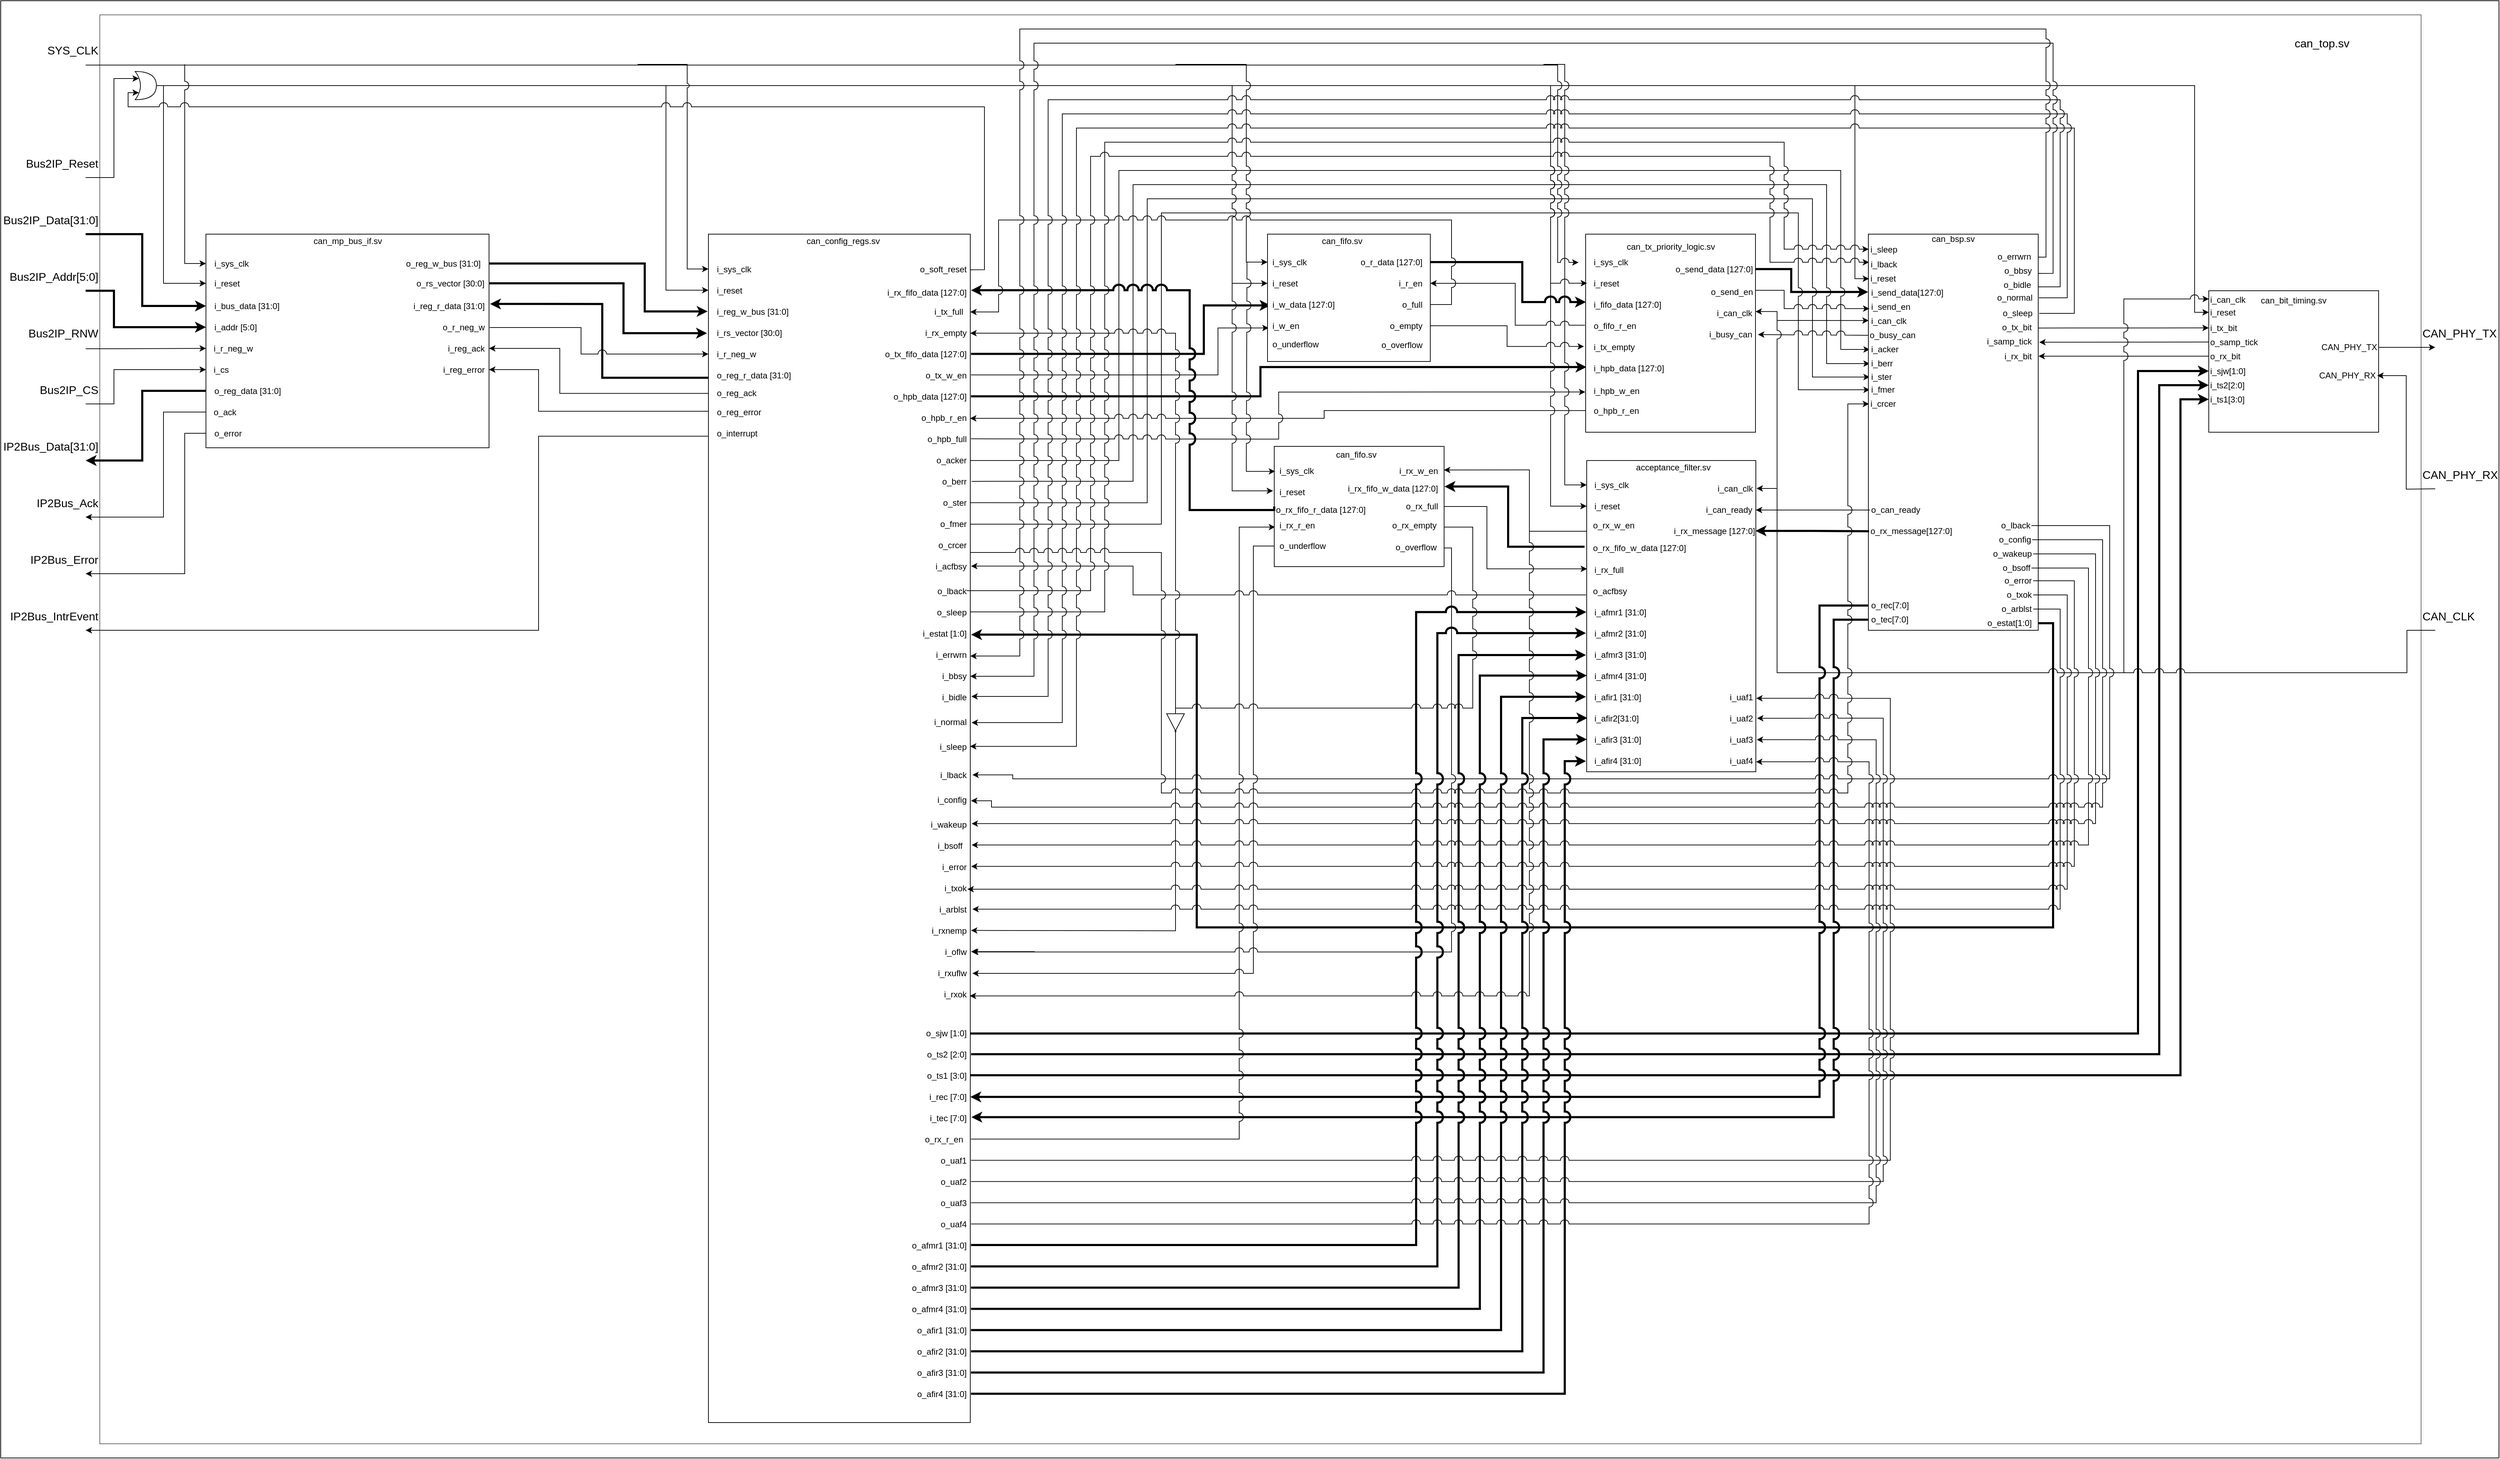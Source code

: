 <mxfile version="13.0.1" type="device"><diagram id="bMMhqW7iqhUfEp6j19YX" name="Page-1"><mxGraphModel dx="2707" dy="1626" grid="1" gridSize="10" guides="1" tooltips="1" connect="1" arrows="1" fold="1" page="1" pageScale="1" pageWidth="850" pageHeight="1100" math="0" shadow="0"><root><mxCell id="0"/><mxCell id="1" parent="0"/><mxCell id="39SF422gZ-oBsPZIZUG_-556" value="" style="rounded=0;whiteSpace=wrap;html=1;strokeColor=#000000;fontSize=16;align=left;" vertex="1" parent="1"><mxGeometry x="-1640" y="-50" width="3530" height="2060" as="geometry"/></mxCell><mxCell id="39SF422gZ-oBsPZIZUG_-538" value="" style="rounded=0;whiteSpace=wrap;html=1;align=right;strokeColor=#666666;" vertex="1" parent="1"><mxGeometry x="-1500" y="-30" width="3280" height="2020" as="geometry"/></mxCell><mxCell id="39SF422gZ-oBsPZIZUG_-8" value="" style="endArrow=classic;html=1;strokeWidth=3;rounded=0;jumpStyle=arc;jumpSize=12;edgeStyle=orthogonalEdgeStyle;entryX=0;entryY=0.5;entryDx=0;entryDy=0;" edge="1" parent="1" target="39SF422gZ-oBsPZIZUG_-14"><mxGeometry width="50" height="50" relative="1" as="geometry"><mxPoint x="-270" y="1410" as="sourcePoint"/><mxPoint x="1480" y="239" as="targetPoint"/><Array as="points"><mxPoint x="1380" y="1410"/><mxPoint x="1380" y="474"/></Array></mxGeometry></mxCell><mxCell id="39SF422gZ-oBsPZIZUG_-9" value="" style="endArrow=classic;html=1;strokeWidth=3;rounded=0;jumpStyle=arc;jumpSize=12;edgeStyle=orthogonalEdgeStyle;exitX=1.003;exitY=0.69;exitDx=0;exitDy=0;exitPerimeter=0;entryX=0;entryY=0.5;entryDx=0;entryDy=0;" edge="1" parent="1" source="39SF422gZ-oBsPZIZUG_-364" target="39SF422gZ-oBsPZIZUG_-15"><mxGeometry width="50" height="50" relative="1" as="geometry"><mxPoint x="-260" y="1440" as="sourcePoint"/><mxPoint x="1480" y="280" as="targetPoint"/><Array as="points"><mxPoint x="1410" y="1439"/><mxPoint x="1410" y="494"/></Array></mxGeometry></mxCell><mxCell id="39SF422gZ-oBsPZIZUG_-17" value="" style="endArrow=classic;html=1;strokeWidth=3;rounded=0;jumpStyle=arc;jumpSize=12;edgeStyle=orthogonalEdgeStyle;entryX=0;entryY=0.5;entryDx=0;entryDy=0;" edge="1" parent="1" target="39SF422gZ-oBsPZIZUG_-16"><mxGeometry width="50" height="50" relative="1" as="geometry"><mxPoint x="-270" y="1469" as="sourcePoint"/><mxPoint x="1480" y="320" as="targetPoint"/><Array as="points"><mxPoint x="1440" y="1469"/><mxPoint x="1440" y="514"/></Array></mxGeometry></mxCell><mxCell id="39SF422gZ-oBsPZIZUG_-39" value="" style="endArrow=none;html=1;endFill=0;startArrow=classic;startFill=1;strokeWidth=3;rounded=0;jumpStyle=arc;jumpSize=12;edgeStyle=orthogonalEdgeStyle;exitX=1.003;exitY=0.337;exitDx=0;exitDy=0;exitPerimeter=0;entryX=1;entryY=0.5;entryDx=0;entryDy=0;" edge="1" parent="1" source="39SF422gZ-oBsPZIZUG_-364" target="39SF422gZ-oBsPZIZUG_-42"><mxGeometry width="50" height="50" relative="1" as="geometry"><mxPoint x="-230" y="845" as="sourcePoint"/><mxPoint x="1720" y="719.5" as="targetPoint"/><Array as="points"><mxPoint x="50" y="846"/><mxPoint x="50" y="1260"/><mxPoint x="1260" y="1260"/><mxPoint x="1260" y="830"/></Array></mxGeometry></mxCell><mxCell id="39SF422gZ-oBsPZIZUG_-249" value="" style="endArrow=none;html=1;edgeStyle=orthogonalEdgeStyle;rounded=0;startArrow=classic;startFill=1;endFill=0;jumpStyle=arc;jumpSize=12;" edge="1" parent="1"><mxGeometry width="50" height="50" relative="1" as="geometry"><mxPoint x="841" y="639.5" as="sourcePoint"/><mxPoint x="1800" y="840" as="targetPoint"/><Array as="points"><mxPoint x="870" y="640"/><mxPoint x="870" y="900"/><mxPoint x="1760" y="900"/><mxPoint x="1760" y="840"/></Array></mxGeometry></mxCell><mxCell id="39SF422gZ-oBsPZIZUG_-37" value="" style="endArrow=classic;html=1;strokeWidth=3;rounded=0;jumpStyle=arc;jumpSize=12;edgeStyle=elbowEdgeStyle;entryX=1;entryY=0.726;entryDx=0;entryDy=0;entryPerimeter=0;exitX=0;exitY=0.5;exitDx=0;exitDy=0;" edge="1" parent="1" source="39SF422gZ-oBsPZIZUG_-40" target="39SF422gZ-oBsPZIZUG_-364"><mxGeometry width="50" height="50" relative="1" as="geometry"><mxPoint x="1400" y="681" as="sourcePoint"/><mxPoint x="1360" y="681" as="targetPoint"/><Array as="points"><mxPoint x="930" y="850"/><mxPoint x="1440" y="740"/><mxPoint x="1430" y="760"/><mxPoint x="1420" y="720"/><mxPoint x="1340" y="1160"/></Array></mxGeometry></mxCell><mxCell id="39SF422gZ-oBsPZIZUG_-38" value="" style="endArrow=classic;html=1;strokeWidth=3;rounded=0;jumpStyle=arc;jumpSize=12;edgeStyle=elbowEdgeStyle;entryX=1.004;entryY=0.743;entryDx=0;entryDy=0;entryPerimeter=0;exitX=0;exitY=0.5;exitDx=0;exitDy=0;" edge="1" parent="1" source="39SF422gZ-oBsPZIZUG_-41" target="39SF422gZ-oBsPZIZUG_-364"><mxGeometry width="50" height="50" relative="1" as="geometry"><mxPoint x="1400" y="720" as="sourcePoint"/><mxPoint x="-266" y="1530" as="targetPoint"/><Array as="points"><mxPoint x="950" y="920"/><mxPoint x="1460" y="740"/><mxPoint x="1450" y="760"/><mxPoint x="1370" y="740"/></Array></mxGeometry></mxCell><mxCell id="39SF422gZ-oBsPZIZUG_-291" value="" style="endArrow=classic;html=1;rounded=0;edgeStyle=orthogonalEdgeStyle;strokeWidth=3;jumpStyle=arc;jumpSize=12;entryX=-0.001;entryY=0.146;entryDx=0;entryDy=0;entryPerimeter=0;" edge="1" parent="1" target="39SF422gZ-oBsPZIZUG_-89"><mxGeometry width="50" height="50" relative="1" as="geometry"><mxPoint x="839.5" y="329.41" as="sourcePoint"/><mxPoint x="990" y="560" as="targetPoint"/><Array as="points"><mxPoint x="890" y="329"/><mxPoint x="890" y="362"/></Array></mxGeometry></mxCell><mxCell id="39SF422gZ-oBsPZIZUG_-21" value="" style="endArrow=classic;html=1;rounded=0;jumpStyle=arc;jumpSize=12;edgeStyle=orthogonalEdgeStyle;entryX=0;entryY=0.5;entryDx=0;entryDy=0;" edge="1" parent="1" target="39SF422gZ-oBsPZIZUG_-26"><mxGeometry width="50" height="50" relative="1" as="geometry"><mxPoint x="-272" y="690" as="sourcePoint"/><mxPoint x="1480" y="480" as="targetPoint"/><Array as="points"><mxPoint y="690"/><mxPoint y="250"/><mxPoint x="900" y="250"/><mxPoint x="900" y="500"/></Array></mxGeometry></mxCell><mxCell id="39SF422gZ-oBsPZIZUG_-20" value="" style="endArrow=classic;html=1;rounded=0;jumpStyle=arc;jumpSize=12;edgeStyle=orthogonalEdgeStyle;exitX=0.995;exitY=0.226;exitDx=0;exitDy=0;exitPerimeter=0;entryX=0;entryY=0.5;entryDx=0;entryDy=0;" edge="1" parent="1" source="39SF422gZ-oBsPZIZUG_-364" target="39SF422gZ-oBsPZIZUG_-25"><mxGeometry width="50" height="50" relative="1" as="geometry"><mxPoint x="1440" y="439" as="sourcePoint"/><mxPoint x="1480" y="439" as="targetPoint"/><Array as="points"><mxPoint x="-20" y="660"/><mxPoint x="-20" y="230"/><mxPoint x="920" y="230"/><mxPoint x="920" y="482"/></Array></mxGeometry></mxCell><mxCell id="39SF422gZ-oBsPZIZUG_-19" value="" style="endArrow=classic;html=1;rounded=0;jumpStyle=arc;jumpSize=12;edgeStyle=orthogonalEdgeStyle;exitX=1.005;exitY=0.208;exitDx=0;exitDy=0;exitPerimeter=0;entryX=0;entryY=0.5;entryDx=0;entryDy=0;" edge="1" parent="1" source="39SF422gZ-oBsPZIZUG_-364" target="39SF422gZ-oBsPZIZUG_-24"><mxGeometry width="50" height="50" relative="1" as="geometry"><mxPoint x="-260" y="630" as="sourcePoint"/><mxPoint x="1480" y="400" as="targetPoint"/><Array as="points"><mxPoint x="-40" y="629"/><mxPoint x="-40" y="210"/><mxPoint x="940" y="210"/><mxPoint x="940" y="463"/></Array></mxGeometry></mxCell><mxCell id="39SF422gZ-oBsPZIZUG_-18" value="" style="endArrow=classic;html=1;rounded=0;jumpStyle=arc;jumpSize=12;edgeStyle=orthogonalEdgeStyle;exitX=1.067;exitY=0.5;exitDx=0;exitDy=0;exitPerimeter=0;entryX=0;entryY=0.5;entryDx=0;entryDy=0;" edge="1" parent="1" source="39SF422gZ-oBsPZIZUG_-386" target="39SF422gZ-oBsPZIZUG_-23"><mxGeometry width="50" height="50" relative="1" as="geometry"><mxPoint x="1440" y="360" as="sourcePoint"/><mxPoint x="1480" y="360" as="targetPoint"/><Array as="points"><mxPoint x="-60" y="600"/><mxPoint x="-60" y="190"/><mxPoint x="960" y="190"/><mxPoint x="960" y="443"/></Array></mxGeometry></mxCell><mxCell id="39SF422gZ-oBsPZIZUG_-89" value="&lt;div&gt;can_bsp.sv&lt;br&gt;&lt;/div&gt;&lt;div&gt;&lt;br&gt;&lt;/div&gt;&lt;div&gt;&lt;br&gt;&lt;/div&gt;&lt;div&gt;&lt;br&gt;&lt;/div&gt;&lt;div&gt;&lt;br&gt;&lt;/div&gt;&lt;div&gt;&lt;br&gt;&lt;/div&gt;&lt;div&gt;&lt;br&gt;&lt;/div&gt;&lt;div&gt;&lt;br&gt;&lt;/div&gt;&lt;div&gt;&lt;br&gt;&lt;/div&gt;&lt;div&gt;&lt;br&gt;&lt;/div&gt;&lt;div&gt;&lt;br&gt;&lt;/div&gt;&lt;div&gt;&lt;br&gt;&lt;/div&gt;&lt;div&gt;&lt;br&gt;&lt;/div&gt;&lt;div&gt;&lt;br&gt;&lt;/div&gt;&lt;div&gt;&lt;br&gt;&lt;/div&gt;&lt;div&gt;&lt;br&gt;&lt;/div&gt;&lt;div&gt;&lt;br&gt;&lt;/div&gt;&lt;div&gt;&lt;br&gt;&lt;/div&gt;&lt;div&gt;&lt;br&gt;&lt;/div&gt;&lt;div&gt;&lt;br&gt;&lt;/div&gt;&lt;div&gt;&lt;br&gt;&lt;/div&gt;&lt;div&gt;&lt;br&gt;&lt;/div&gt;&lt;div&gt;&lt;br&gt;&lt;/div&gt;&lt;div&gt;&lt;br&gt;&lt;/div&gt;&lt;div&gt;&lt;br&gt;&lt;/div&gt;&lt;div&gt;&lt;br&gt;&lt;/div&gt;&lt;div&gt;&lt;br&gt;&lt;/div&gt;&lt;div&gt;&lt;br&gt;&lt;/div&gt;&lt;div&gt;&lt;br&gt;&lt;/div&gt;&lt;div&gt;&lt;br&gt;&lt;/div&gt;&lt;div&gt;&lt;br&gt;&lt;/div&gt;&lt;div&gt;&lt;br&gt;&lt;/div&gt;&lt;div&gt;&lt;br&gt;&lt;/div&gt;&lt;div&gt;&lt;br&gt;&lt;/div&gt;&lt;div&gt;&lt;br&gt;&lt;/div&gt;&lt;div&gt;&lt;br&gt;&lt;/div&gt;&lt;div&gt;&lt;br&gt;&lt;/div&gt;&lt;div&gt;&lt;br&gt;&lt;/div&gt;&lt;div&gt;&lt;br&gt;&lt;/div&gt;" style="rounded=0;whiteSpace=wrap;html=1;" vertex="1" parent="1"><mxGeometry x="999" y="280" width="240" height="560" as="geometry"/></mxCell><mxCell id="39SF422gZ-oBsPZIZUG_-60" value="" style="endArrow=classic;html=1;rounded=0;jumpStyle=arc;jumpSize=12;edgeStyle=orthogonalEdgeStyle;entryX=1.008;entryY=0.455;entryDx=0;entryDy=0;entryPerimeter=0;exitX=1;exitY=0.5;exitDx=0;exitDy=0;" edge="1" parent="1" source="39SF422gZ-oBsPZIZUG_-54" target="39SF422gZ-oBsPZIZUG_-364"><mxGeometry width="50" height="50" relative="1" as="geometry"><mxPoint x="1720" y="440.5" as="sourcePoint"/><mxPoint x="-150" y="1121" as="targetPoint"/><Array as="points"><mxPoint x="1340" y="692"/><mxPoint x="1340" y="1050"/><mxPoint x="-210" y="1050"/><mxPoint x="-210" y="1044"/></Array></mxGeometry></mxCell><mxCell id="39SF422gZ-oBsPZIZUG_-451" value="" style="endArrow=classic;html=1;rounded=0;edgeStyle=elbowEdgeStyle;jumpSize=12;jumpStyle=arc;entryX=0.005;entryY=0.671;entryDx=0;entryDy=0;entryPerimeter=0;" edge="1" parent="1" target="39SF422gZ-oBsPZIZUG_-314"><mxGeometry width="50" height="50" relative="1" as="geometry"><mxPoint x="-269" y="1559.29" as="sourcePoint"/><mxPoint x="160" y="730" as="targetPoint"/><Array as="points"><mxPoint x="110" y="750"/><mxPoint x="130" y="1120"/></Array></mxGeometry></mxCell><mxCell id="39SF422gZ-oBsPZIZUG_-526" value="" style="endArrow=none;html=1;strokeWidth=1;entryX=0.002;entryY=0.829;entryDx=0;entryDy=0;entryPerimeter=0;startArrow=classic;startFill=1;rounded=0;jumpSize=12;jumpStyle=arc;edgeStyle=elbowEdgeStyle;" edge="1" parent="1" target="39SF422gZ-oBsPZIZUG_-314"><mxGeometry width="50" height="50" relative="1" as="geometry"><mxPoint x="-267" y="1325" as="sourcePoint"/><mxPoint x="240" y="930" as="targetPoint"/><Array as="points"><mxPoint x="130" y="960"/><mxPoint x="185" y="1060"/></Array></mxGeometry></mxCell><mxCell id="39SF422gZ-oBsPZIZUG_-519" value="" style="endArrow=classic;html=1;strokeWidth=1;exitX=0.999;exitY=0.845;exitDx=0;exitDy=0;exitPerimeter=0;entryX=1.007;entryY=0.604;entryDx=0;entryDy=0;entryPerimeter=0;edgeStyle=elbowEdgeStyle;rounded=0;jumpStyle=arc;jumpSize=12;" edge="1" parent="1" source="39SF422gZ-oBsPZIZUG_-314" target="39SF422gZ-oBsPZIZUG_-364"><mxGeometry width="50" height="50" relative="1" as="geometry"><mxPoint x="250" y="980" as="sourcePoint"/><mxPoint x="300" y="930" as="targetPoint"/><Array as="points"><mxPoint x="410" y="870"/><mxPoint x="420" y="870"/><mxPoint x="80" y="820"/><mxPoint x="170" y="1160"/><mxPoint x="230" y="900"/><mxPoint x="420" y="840"/><mxPoint x="290" y="1000"/><mxPoint x="290" y="1020"/><mxPoint x="460" y="800"/><mxPoint x="470" y="830"/><mxPoint x="265" y="1090"/></Array></mxGeometry></mxCell><mxCell id="39SF422gZ-oBsPZIZUG_-295" value="" style="endArrow=none;html=1;rounded=0;edgeStyle=elbowEdgeStyle;strokeWidth=1;startArrow=classic;startFill=1;endFill=0;exitX=0.999;exitY=0.155;exitDx=0;exitDy=0;exitPerimeter=0;jumpStyle=arc;jumpSize=12;" edge="1" parent="1" source="39SF422gZ-oBsPZIZUG_-364"><mxGeometry width="50" height="50" relative="1" as="geometry"><mxPoint x="531.5" y="529.41" as="sourcePoint"/><mxPoint x="601.5" y="529.41" as="targetPoint"/><Array as="points"><mxPoint x="230" y="535"/></Array></mxGeometry></mxCell><mxCell id="39SF422gZ-oBsPZIZUG_-450" value="" style="endArrow=classic;html=1;rounded=0;edgeStyle=orthogonalEdgeStyle;entryX=-0.002;entryY=0.797;entryDx=0;entryDy=0;entryPerimeter=0;jumpStyle=arc;jumpSize=12;" edge="1" parent="1" target="39SF422gZ-oBsPZIZUG_-270"><mxGeometry width="50" height="50" relative="1" as="geometry"><mxPoint x="-269" y="569.29" as="sourcePoint"/><mxPoint x="-179" y="569.29" as="targetPoint"/></mxGeometry></mxCell><mxCell id="39SF422gZ-oBsPZIZUG_-448" value="" style="endArrow=classic;html=1;rounded=0;edgeStyle=orthogonalEdgeStyle;strokeWidth=3;entryX=0.005;entryY=0.671;entryDx=0;entryDy=0;entryPerimeter=0;" edge="1" parent="1" target="39SF422gZ-oBsPZIZUG_-270"><mxGeometry width="50" height="50" relative="1" as="geometry"><mxPoint x="-269" y="509.29" as="sourcePoint"/><mxPoint x="-179" y="509.29" as="targetPoint"/><Array as="points"><mxPoint x="140" y="509"/><mxPoint x="140" y="468"/></Array></mxGeometry></mxCell><mxCell id="39SF422gZ-oBsPZIZUG_-431" value="" style="endArrow=classic;html=1;rounded=0;edgeStyle=orthogonalEdgeStyle;strokeWidth=3;exitX=0.004;exitY=0.118;exitDx=0;exitDy=0;exitPerimeter=0;entryX=1.053;entryY=0.333;entryDx=0;entryDy=0;entryPerimeter=0;" edge="1" parent="1" source="39SF422gZ-oBsPZIZUG_-364" target="39SF422gZ-oBsPZIZUG_-358"><mxGeometry width="50" height="50" relative="1" as="geometry"><mxPoint x="-770" y="488.33" as="sourcePoint"/><mxPoint x="-680" y="488.33" as="targetPoint"/><Array as="points"><mxPoint x="-790" y="483"/><mxPoint x="-790" y="379"/></Array></mxGeometry></mxCell><mxCell id="39SF422gZ-oBsPZIZUG_-446" value="" style="endArrow=classic;html=1;rounded=0;edgeStyle=elbowEdgeStyle;strokeWidth=3;entryX=-0.007;entryY=0.535;entryDx=0;entryDy=0;entryPerimeter=0;jumpStyle=none;" edge="1" parent="1" target="39SF422gZ-oBsPZIZUG_-302"><mxGeometry width="50" height="50" relative="1" as="geometry"><mxPoint x="-269" y="449.29" as="sourcePoint"/><mxPoint x="-179" y="449.29" as="targetPoint"/><Array as="points"><mxPoint x="60" y="420"/></Array></mxGeometry></mxCell><mxCell id="39SF422gZ-oBsPZIZUG_-447" value="" style="endArrow=classic;html=1;rounded=0;edgeStyle=orthogonalEdgeStyle;entryX=-0.068;entryY=0.631;entryDx=0;entryDy=0;entryPerimeter=0;jumpStyle=none;" edge="1" parent="1" target="39SF422gZ-oBsPZIZUG_-301"><mxGeometry width="50" height="50" relative="1" as="geometry"><mxPoint x="-269" y="479" as="sourcePoint"/><mxPoint x="-179" y="479.29" as="targetPoint"/><Array as="points"><mxPoint x="80" y="479"/><mxPoint x="80" y="413"/></Array></mxGeometry></mxCell><mxCell id="39SF422gZ-oBsPZIZUG_-1" value="&lt;div&gt;can_bit_timing.sv&lt;br&gt;&lt;/div&gt;&lt;div&gt;&lt;br&gt;&lt;/div&gt;&lt;div&gt;&lt;br&gt;&lt;/div&gt;&lt;div&gt;&lt;br&gt;&lt;/div&gt;&lt;div&gt;&lt;br&gt;&lt;/div&gt;&lt;div&gt;&lt;br&gt;&lt;/div&gt;&lt;div&gt;&lt;br&gt;&lt;/div&gt;&lt;div&gt;&lt;br&gt;&lt;/div&gt;&lt;div&gt;&lt;br&gt;&lt;/div&gt;&lt;div&gt;&lt;br&gt;&lt;/div&gt;&lt;div&gt;&lt;br&gt;&lt;/div&gt;&lt;div&gt;&lt;br&gt;&lt;/div&gt;&lt;div&gt;&lt;br&gt;&lt;/div&gt;" style="rounded=0;whiteSpace=wrap;html=1;" vertex="1" parent="1"><mxGeometry x="1480" y="360" width="240" height="200" as="geometry"/></mxCell><mxCell id="39SF422gZ-oBsPZIZUG_-2" value="" style="endArrow=classic;html=1;align=right;exitX=1;exitY=0.5;exitDx=0;exitDy=0;" edge="1" parent="1" source="39SF422gZ-oBsPZIZUG_-34"><mxGeometry width="50" height="50" relative="1" as="geometry"><mxPoint x="1720" y="79.5" as="sourcePoint"/><mxPoint x="1800" y="440" as="targetPoint"/></mxGeometry></mxCell><mxCell id="39SF422gZ-oBsPZIZUG_-3" value="" style="endArrow=classic;html=1;entryX=1.002;entryY=0.308;entryDx=0;entryDy=0;rounded=0;exitX=0;exitY=0.5;exitDx=0;exitDy=0;jumpStyle=arc;jumpSize=12;entryPerimeter=0;edgeStyle=elbowEdgeStyle;" edge="1" parent="1" source="39SF422gZ-oBsPZIZUG_-30" target="39SF422gZ-oBsPZIZUG_-89"><mxGeometry width="50" height="50" relative="1" as="geometry"><mxPoint x="1400" y="600" as="sourcePoint"/><mxPoint x="1360" y="600" as="targetPoint"/></mxGeometry></mxCell><mxCell id="39SF422gZ-oBsPZIZUG_-5" value="" style="endArrow=classic;html=1;rounded=0;edgeStyle=elbowEdgeStyle;jumpStyle=arc;jumpSize=12;entryX=0;entryY=0.5;entryDx=0;entryDy=0;" edge="1" parent="1" target="39SF422gZ-oBsPZIZUG_-11"><mxGeometry width="50" height="50" relative="1" as="geometry"><mxPoint x="980" y="70" as="sourcePoint"/><mxPoint x="1470" y="119" as="targetPoint"/><Array as="points"><mxPoint x="1460" y="240"/></Array></mxGeometry></mxCell><mxCell id="39SF422gZ-oBsPZIZUG_-10" value="i_can_clk" style="text;html=1;strokeColor=none;fillColor=none;align=left;verticalAlign=middle;whiteSpace=wrap;rounded=0;" vertex="1" parent="1"><mxGeometry x="1480" y="362.5" width="40" height="20" as="geometry"/></mxCell><mxCell id="39SF422gZ-oBsPZIZUG_-11" value="i_reset" style="text;html=1;strokeColor=none;fillColor=none;align=left;verticalAlign=middle;whiteSpace=wrap;rounded=0;" vertex="1" parent="1"><mxGeometry x="1480" y="380.5" width="40" height="20" as="geometry"/></mxCell><mxCell id="39SF422gZ-oBsPZIZUG_-12" value="i_sleep" style="text;html=1;strokeColor=none;fillColor=none;align=center;verticalAlign=middle;whiteSpace=wrap;rounded=0;" vertex="1" parent="1"><mxGeometry x="1001" y="292" width="40" height="20" as="geometry"/></mxCell><mxCell id="39SF422gZ-oBsPZIZUG_-13" value="i_lback" style="text;html=1;strokeColor=none;fillColor=none;align=center;verticalAlign=middle;whiteSpace=wrap;rounded=0;" vertex="1" parent="1"><mxGeometry x="1001" y="313" width="40" height="20" as="geometry"/></mxCell><mxCell id="39SF422gZ-oBsPZIZUG_-14" value="i_sjw[1:0]" style="text;html=1;strokeColor=none;fillColor=none;align=left;verticalAlign=middle;whiteSpace=wrap;rounded=0;" vertex="1" parent="1"><mxGeometry x="1480" y="463.5" width="40" height="20" as="geometry"/></mxCell><mxCell id="39SF422gZ-oBsPZIZUG_-15" value="i_ts2[2:0]" style="text;html=1;strokeColor=none;fillColor=none;align=left;verticalAlign=middle;whiteSpace=wrap;rounded=0;" vertex="1" parent="1"><mxGeometry x="1480" y="483.5" width="40" height="20" as="geometry"/></mxCell><mxCell id="39SF422gZ-oBsPZIZUG_-16" value="i_ts1[3:0]" style="text;html=1;strokeColor=none;fillColor=none;align=left;verticalAlign=middle;whiteSpace=wrap;rounded=0;" vertex="1" parent="1"><mxGeometry x="1480" y="503.5" width="40" height="20" as="geometry"/></mxCell><mxCell id="39SF422gZ-oBsPZIZUG_-23" value="i_acker" style="text;html=1;strokeColor=none;fillColor=none;align=left;verticalAlign=middle;whiteSpace=wrap;rounded=0;" vertex="1" parent="1"><mxGeometry x="1001" y="433" width="40" height="20" as="geometry"/></mxCell><mxCell id="39SF422gZ-oBsPZIZUG_-24" value="i_berr" style="text;html=1;strokeColor=none;fillColor=none;align=left;verticalAlign=middle;whiteSpace=wrap;rounded=0;" vertex="1" parent="1"><mxGeometry x="1001" y="453" width="40" height="20" as="geometry"/></mxCell><mxCell id="39SF422gZ-oBsPZIZUG_-25" value="i_ster" style="text;html=1;strokeColor=none;fillColor=none;align=left;verticalAlign=middle;whiteSpace=wrap;rounded=0;" vertex="1" parent="1"><mxGeometry x="1001" y="472" width="40" height="20" as="geometry"/></mxCell><mxCell id="39SF422gZ-oBsPZIZUG_-26" value="i_fmer" style="text;html=1;strokeColor=none;fillColor=none;align=left;verticalAlign=middle;whiteSpace=wrap;rounded=0;" vertex="1" parent="1"><mxGeometry x="1001" y="490" width="40" height="20" as="geometry"/></mxCell><mxCell id="39SF422gZ-oBsPZIZUG_-27" value="i_crcer" style="text;html=1;strokeColor=none;fillColor=none;align=left;verticalAlign=middle;whiteSpace=wrap;rounded=0;" vertex="1" parent="1"><mxGeometry x="1000" y="510" width="40" height="20" as="geometry"/></mxCell><mxCell id="39SF422gZ-oBsPZIZUG_-28" value="i_tx_bit" style="text;html=1;strokeColor=none;fillColor=none;align=left;verticalAlign=middle;whiteSpace=wrap;rounded=0;" vertex="1" parent="1"><mxGeometry x="1480" y="402.5" width="40" height="20" as="geometry"/></mxCell><mxCell id="39SF422gZ-oBsPZIZUG_-30" value="o_rx_bit" style="text;html=1;strokeColor=none;fillColor=none;align=left;verticalAlign=middle;whiteSpace=wrap;rounded=0;" vertex="1" parent="1"><mxGeometry x="1480" y="442.5" width="40" height="20" as="geometry"/></mxCell><mxCell id="39SF422gZ-oBsPZIZUG_-31" value="" style="endArrow=classic;html=1;rounded=0;edgeStyle=elbowEdgeStyle;orthogonalLoop=0;jumpStyle=arc;jumpSize=12;exitX=0;exitY=0.5;exitDx=0;exitDy=0;entryX=1.006;entryY=0.273;entryDx=0;entryDy=0;entryPerimeter=0;" edge="1" parent="1" source="39SF422gZ-oBsPZIZUG_-32" target="39SF422gZ-oBsPZIZUG_-89"><mxGeometry width="50" height="50" relative="1" as="geometry"><mxPoint x="1400" y="639" as="sourcePoint"/><mxPoint x="1242" y="320" as="targetPoint"/><Array as="points"><mxPoint x="1270" y="580"/></Array></mxGeometry></mxCell><mxCell id="39SF422gZ-oBsPZIZUG_-32" value="o_samp_tick" style="text;html=1;strokeColor=none;fillColor=none;align=left;verticalAlign=middle;whiteSpace=wrap;rounded=0;" vertex="1" parent="1"><mxGeometry x="1480" y="422.5" width="40" height="20" as="geometry"/></mxCell><mxCell id="39SF422gZ-oBsPZIZUG_-34" value="CAN_PHY_TX" style="text;html=1;strokeColor=none;fillColor=none;align=right;verticalAlign=middle;whiteSpace=wrap;rounded=0;" vertex="1" parent="1"><mxGeometry x="1680" y="430" width="40" height="20" as="geometry"/></mxCell><mxCell id="39SF422gZ-oBsPZIZUG_-35" value="" style="endArrow=classic;html=1;align=right;entryX=1;entryY=0.5;entryDx=0;entryDy=0;edgeStyle=orthogonalEdgeStyle;rounded=0;" edge="1" parent="1" target="39SF422gZ-oBsPZIZUG_-36"><mxGeometry width="50" height="50" relative="1" as="geometry"><mxPoint x="1800" y="640" as="sourcePoint"/><mxPoint x="1720" y="119.5" as="targetPoint"/></mxGeometry></mxCell><mxCell id="39SF422gZ-oBsPZIZUG_-36" value="CAN_PHY_RX" style="text;html=1;strokeColor=none;fillColor=none;align=right;verticalAlign=middle;whiteSpace=wrap;rounded=0;" vertex="1" parent="1"><mxGeometry x="1678" y="470" width="40" height="20" as="geometry"/></mxCell><mxCell id="39SF422gZ-oBsPZIZUG_-40" value="o_rec[7:0]" style="text;html=1;strokeColor=none;fillColor=none;align=left;verticalAlign=middle;whiteSpace=wrap;rounded=0;" vertex="1" parent="1"><mxGeometry x="1001" y="795" width="40" height="20" as="geometry"/></mxCell><mxCell id="39SF422gZ-oBsPZIZUG_-41" value="o_tec[7:0]" style="text;html=1;strokeColor=none;fillColor=none;align=left;verticalAlign=middle;whiteSpace=wrap;rounded=0;" vertex="1" parent="1"><mxGeometry x="1001" y="815" width="40" height="20" as="geometry"/></mxCell><mxCell id="39SF422gZ-oBsPZIZUG_-42" value="o_estat[1:0]" style="text;html=1;strokeColor=none;fillColor=none;align=right;verticalAlign=middle;whiteSpace=wrap;rounded=0;" vertex="1" parent="1"><mxGeometry x="1192" y="820" width="40" height="20" as="geometry"/></mxCell><mxCell id="39SF422gZ-oBsPZIZUG_-48" value="o_arblst" style="text;html=1;strokeColor=none;fillColor=none;align=right;verticalAlign=middle;whiteSpace=wrap;rounded=0;" vertex="1" parent="1"><mxGeometry x="1192" y="800" width="40" height="20" as="geometry"/></mxCell><mxCell id="39SF422gZ-oBsPZIZUG_-49" value="o_txok" style="text;html=1;strokeColor=none;fillColor=none;align=right;verticalAlign=middle;whiteSpace=wrap;rounded=0;" vertex="1" parent="1"><mxGeometry x="1192" y="780" width="40" height="20" as="geometry"/></mxCell><mxCell id="39SF422gZ-oBsPZIZUG_-50" value="o_error" style="text;html=1;strokeColor=none;fillColor=none;align=right;verticalAlign=middle;whiteSpace=wrap;rounded=0;" vertex="1" parent="1"><mxGeometry x="1192" y="760" width="40" height="20" as="geometry"/></mxCell><mxCell id="39SF422gZ-oBsPZIZUG_-51" value="o_bsoff" style="text;html=1;strokeColor=none;fillColor=none;align=right;verticalAlign=middle;whiteSpace=wrap;rounded=0;" vertex="1" parent="1"><mxGeometry x="1189.5" y="742" width="40" height="20" as="geometry"/></mxCell><mxCell id="39SF422gZ-oBsPZIZUG_-52" value="o_wakeup" style="text;html=1;strokeColor=none;fillColor=none;align=right;verticalAlign=middle;whiteSpace=wrap;rounded=0;" vertex="1" parent="1"><mxGeometry x="1192" y="722" width="40" height="20" as="geometry"/></mxCell><mxCell id="39SF422gZ-oBsPZIZUG_-53" value="o_config" style="text;html=1;strokeColor=none;fillColor=none;align=right;verticalAlign=middle;whiteSpace=wrap;rounded=0;" vertex="1" parent="1"><mxGeometry x="1190.5" y="702" width="40" height="20" as="geometry"/></mxCell><mxCell id="39SF422gZ-oBsPZIZUG_-54" value="o_lback" style="text;html=1;strokeColor=none;fillColor=none;align=right;verticalAlign=middle;whiteSpace=wrap;rounded=0;" vertex="1" parent="1"><mxGeometry x="1189.5" y="682" width="40" height="20" as="geometry"/></mxCell><mxCell id="39SF422gZ-oBsPZIZUG_-55" value="&lt;div&gt;o_sleep&lt;/div&gt;" style="text;html=1;strokeColor=none;fillColor=none;align=right;verticalAlign=middle;whiteSpace=wrap;rounded=0;" vertex="1" parent="1"><mxGeometry x="1193" y="382" width="40" height="20" as="geometry"/></mxCell><mxCell id="39SF422gZ-oBsPZIZUG_-56" value="o_normal" style="text;html=1;strokeColor=none;fillColor=none;align=right;verticalAlign=middle;whiteSpace=wrap;rounded=0;" vertex="1" parent="1"><mxGeometry x="1193" y="360" width="40" height="20" as="geometry"/></mxCell><mxCell id="39SF422gZ-oBsPZIZUG_-57" value="o_bidle" style="text;html=1;strokeColor=none;fillColor=none;align=right;verticalAlign=middle;whiteSpace=wrap;rounded=0;" vertex="1" parent="1"><mxGeometry x="1190.5" y="342" width="40" height="20" as="geometry"/></mxCell><mxCell id="39SF422gZ-oBsPZIZUG_-58" value="o_bbsy" style="text;html=1;strokeColor=none;fillColor=none;align=right;verticalAlign=middle;whiteSpace=wrap;rounded=0;" vertex="1" parent="1"><mxGeometry x="1191.5" y="322" width="40" height="20" as="geometry"/></mxCell><mxCell id="39SF422gZ-oBsPZIZUG_-59" value="o_errwrn" style="text;html=1;strokeColor=none;fillColor=none;align=right;verticalAlign=middle;whiteSpace=wrap;rounded=0;" vertex="1" parent="1"><mxGeometry x="1190.5" y="302" width="40" height="20" as="geometry"/></mxCell><mxCell id="39SF422gZ-oBsPZIZUG_-91" value="" style="endArrow=classic;html=1;edgeStyle=elbowEdgeStyle;rounded=0;jumpStyle=arc;jumpSize=12;entryX=0;entryY=0.5;entryDx=0;entryDy=0;" edge="1" parent="1" target="39SF422gZ-oBsPZIZUG_-93"><mxGeometry width="50" height="50" relative="1" as="geometry"><mxPoint x="550" y="70" as="sourcePoint"/><mxPoint x="995" y="478.5" as="targetPoint"/><Array as="points"><mxPoint x="980" y="270"/><mxPoint x="960" y="280"/></Array></mxGeometry></mxCell><mxCell id="39SF422gZ-oBsPZIZUG_-92" value="i_can_clk" style="text;html=1;strokeColor=none;fillColor=none;align=left;verticalAlign=middle;whiteSpace=wrap;rounded=0;" vertex="1" parent="1"><mxGeometry x="1001" y="393" width="40" height="20" as="geometry"/></mxCell><mxCell id="39SF422gZ-oBsPZIZUG_-93" value="i_reset" style="text;html=1;strokeColor=none;fillColor=none;align=center;verticalAlign=middle;whiteSpace=wrap;rounded=0;" vertex="1" parent="1"><mxGeometry x="1000" y="333" width="40" height="20" as="geometry"/></mxCell><mxCell id="39SF422gZ-oBsPZIZUG_-98" value="i_send_data[127:0]" style="text;html=1;strokeColor=none;fillColor=none;align=left;verticalAlign=middle;whiteSpace=wrap;rounded=0;" vertex="1" parent="1"><mxGeometry x="1001" y="353" width="40" height="20" as="geometry"/></mxCell><mxCell id="39SF422gZ-oBsPZIZUG_-99" value="i_send_en" style="text;html=1;strokeColor=none;fillColor=none;align=left;verticalAlign=middle;whiteSpace=wrap;rounded=0;" vertex="1" parent="1"><mxGeometry x="1001" y="373" width="40" height="20" as="geometry"/></mxCell><mxCell id="39SF422gZ-oBsPZIZUG_-100" value="" style="endArrow=classic;html=1;entryX=0;entryY=0.5;entryDx=0;entryDy=0;edgeStyle=elbowEdgeStyle;rounded=0;jumpStyle=arc;jumpSize=12;exitX=0.999;exitY=0.237;exitDx=0;exitDy=0;exitPerimeter=0;" edge="1" parent="1" source="39SF422gZ-oBsPZIZUG_-89" target="39SF422gZ-oBsPZIZUG_-28"><mxGeometry width="50" height="50" relative="1" as="geometry"><mxPoint x="1235" y="439.58" as="sourcePoint"/><mxPoint x="1275" y="439.58" as="targetPoint"/><Array as="points"><mxPoint x="1280" y="500"/></Array></mxGeometry></mxCell><mxCell id="39SF422gZ-oBsPZIZUG_-102" value="o_tx_bit" style="text;html=1;strokeColor=none;fillColor=none;align=right;verticalAlign=middle;whiteSpace=wrap;rounded=0;" vertex="1" parent="1"><mxGeometry x="1192" y="402" width="40" height="20" as="geometry"/></mxCell><mxCell id="39SF422gZ-oBsPZIZUG_-103" value="i_samp_tick" style="text;html=1;strokeColor=none;fillColor=none;align=right;verticalAlign=middle;whiteSpace=wrap;rounded=0;" vertex="1" parent="1"><mxGeometry x="1192" y="422" width="40" height="20" as="geometry"/></mxCell><mxCell id="39SF422gZ-oBsPZIZUG_-105" value="i_rx_bit" style="text;html=1;strokeColor=none;fillColor=none;align=right;verticalAlign=middle;whiteSpace=wrap;rounded=0;" vertex="1" parent="1"><mxGeometry x="1192" y="443" width="40" height="20" as="geometry"/></mxCell><mxCell id="39SF422gZ-oBsPZIZUG_-106" value="" style="endArrow=none;html=1;endFill=0;startArrow=classic;startFill=1;rounded=0;jumpStyle=arc;jumpSize=12;edgeStyle=elbowEdgeStyle;entryX=0;entryY=0.5;entryDx=0;entryDy=0;" edge="1" parent="1" target="39SF422gZ-oBsPZIZUG_-109"><mxGeometry width="50" height="50" relative="1" as="geometry"><mxPoint x="843" y="422" as="sourcePoint"/><mxPoint x="995" y="639.5" as="targetPoint"/><Array as="points"/></mxGeometry></mxCell><mxCell id="39SF422gZ-oBsPZIZUG_-107" value="" style="endArrow=none;html=1;startArrow=classic;startFill=1;endFill=0;edgeStyle=elbowEdgeStyle;rounded=0;entryX=0;entryY=0.5;entryDx=0;entryDy=0;" edge="1" parent="1" target="39SF422gZ-oBsPZIZUG_-110"><mxGeometry width="50" height="50" relative="1" as="geometry"><mxPoint x="840" y="670" as="sourcePoint"/><mxPoint x="995" y="679.5" as="targetPoint"/><Array as="points"><mxPoint x="970" y="680"/></Array></mxGeometry></mxCell><mxCell id="39SF422gZ-oBsPZIZUG_-108" value="" style="endArrow=none;html=1;endFill=0;startArrow=classic;startFill=1;strokeWidth=3;exitX=0.998;exitY=0.226;exitDx=0;exitDy=0;exitPerimeter=0;edgeStyle=elbowEdgeStyle;rounded=0;entryX=0;entryY=0.5;entryDx=0;entryDy=0;" edge="1" parent="1" source="39SF422gZ-oBsPZIZUG_-234" target="39SF422gZ-oBsPZIZUG_-111"><mxGeometry width="50" height="50" relative="1" as="geometry"><mxPoint x="955" y="718.5" as="sourcePoint"/><mxPoint x="995" y="718.5" as="targetPoint"/><Array as="points"/></mxGeometry></mxCell><mxCell id="39SF422gZ-oBsPZIZUG_-109" value="o_busy_can" style="text;html=1;strokeColor=none;fillColor=none;align=left;verticalAlign=middle;whiteSpace=wrap;rounded=0;" vertex="1" parent="1"><mxGeometry x="999" y="413" width="40" height="20" as="geometry"/></mxCell><mxCell id="39SF422gZ-oBsPZIZUG_-110" value="o_can_ready" style="text;html=1;strokeColor=none;fillColor=none;align=left;verticalAlign=middle;whiteSpace=wrap;rounded=0;" vertex="1" parent="1"><mxGeometry x="1001" y="660" width="40" height="20" as="geometry"/></mxCell><mxCell id="39SF422gZ-oBsPZIZUG_-111" value="o_rx_message[127:0]" style="text;html=1;strokeColor=none;fillColor=none;align=left;verticalAlign=middle;whiteSpace=wrap;rounded=0;" vertex="1" parent="1"><mxGeometry x="1000" y="690" width="40" height="20" as="geometry"/></mxCell><mxCell id="39SF422gZ-oBsPZIZUG_-234" value="" style="rounded=0;whiteSpace=wrap;html=1;" vertex="1" parent="1"><mxGeometry x="601" y="600" width="239" height="440" as="geometry"/></mxCell><mxCell id="39SF422gZ-oBsPZIZUG_-235" value="acceptance_filter.sv" style="text;html=1;align=center;verticalAlign=middle;resizable=0;points=[];autosize=1;" vertex="1" parent="1"><mxGeometry x="663" y="600" width="120" height="20" as="geometry"/></mxCell><mxCell id="39SF422gZ-oBsPZIZUG_-236" value="i_sys_clk" style="text;html=1;align=left;verticalAlign=middle;resizable=0;points=[];autosize=1;" vertex="1" parent="1"><mxGeometry x="610" y="625" width="60" height="20" as="geometry"/></mxCell><mxCell id="39SF422gZ-oBsPZIZUG_-237" value="i_reset" style="text;html=1;align=left;verticalAlign=middle;resizable=0;points=[];autosize=1;" vertex="1" parent="1"><mxGeometry x="610" y="655" width="50" height="20" as="geometry"/></mxCell><mxCell id="39SF422gZ-oBsPZIZUG_-238" value="i_can_clk" style="text;html=1;align=right;verticalAlign=middle;resizable=0;points=[];autosize=1;" vertex="1" parent="1"><mxGeometry x="767" y="630" width="70" height="20" as="geometry"/></mxCell><mxCell id="39SF422gZ-oBsPZIZUG_-239" value="i_can_ready" style="text;html=1;align=right;verticalAlign=middle;resizable=0;points=[];autosize=1;" vertex="1" parent="1"><mxGeometry x="756" y="660" width="80" height="20" as="geometry"/></mxCell><mxCell id="39SF422gZ-oBsPZIZUG_-240" value="i_rx_message [127:0]" style="text;html=1;align=right;verticalAlign=middle;resizable=0;points=[];autosize=1;" vertex="1" parent="1"><mxGeometry x="709.5" y="690" width="130" height="20" as="geometry"/></mxCell><mxCell id="39SF422gZ-oBsPZIZUG_-241" value="i_rx_full" style="text;html=1;align=left;verticalAlign=middle;resizable=0;points=[];autosize=1;" vertex="1" parent="1"><mxGeometry x="610" y="745" width="60" height="20" as="geometry"/></mxCell><mxCell id="39SF422gZ-oBsPZIZUG_-242" value="o_rx_fifo_w_data [127:0]" style="text;html=1;align=left;verticalAlign=middle;resizable=0;points=[];autosize=1;" vertex="1" parent="1"><mxGeometry x="608" y="714" width="150" height="20" as="geometry"/></mxCell><mxCell id="39SF422gZ-oBsPZIZUG_-243" value="o_rx_w_en" style="text;html=1;align=left;verticalAlign=middle;resizable=0;points=[];autosize=1;" vertex="1" parent="1"><mxGeometry x="608" y="682" width="70" height="20" as="geometry"/></mxCell><mxCell id="39SF422gZ-oBsPZIZUG_-244" value="" style="endArrow=classic;html=1;edgeStyle=orthogonalEdgeStyle;rounded=0;jumpStyle=arc;jumpSize=12;" edge="1" parent="1"><mxGeometry width="50" height="50" relative="1" as="geometry"><mxPoint x="540" y="40" as="sourcePoint"/><mxPoint x="601" y="634.5" as="targetPoint"/><Array as="points"><mxPoint x="570" y="40"/><mxPoint x="570" y="635"/></Array></mxGeometry></mxCell><mxCell id="39SF422gZ-oBsPZIZUG_-245" value="" style="endArrow=classic;html=1;edgeStyle=orthogonalEdgeStyle;rounded=0;jumpStyle=arc;jumpSize=12;" edge="1" parent="1"><mxGeometry width="50" height="50" relative="1" as="geometry"><mxPoint x="440" y="70" as="sourcePoint"/><mxPoint x="601" y="664.5" as="targetPoint"/><Array as="points"><mxPoint x="550" y="70"/><mxPoint x="550" y="665"/></Array></mxGeometry></mxCell><mxCell id="39SF422gZ-oBsPZIZUG_-247" value="" style="endArrow=none;html=1;edgeStyle=orthogonalEdgeStyle;rounded=0;startArrow=classic;startFill=1;endFill=0;strokeWidth=1;jumpStyle=arc;jumpSize=12;exitX=0.999;exitY=0.196;exitDx=0;exitDy=0;exitPerimeter=0;" edge="1" parent="1" source="39SF422gZ-oBsPZIZUG_-314" target="39SF422gZ-oBsPZIZUG_-234"><mxGeometry width="50" height="50" relative="1" as="geometry"><mxPoint x="400" y="640" as="sourcePoint"/><mxPoint x="598" y="699.5" as="targetPoint"/><Array as="points"><mxPoint x="520" y="613"/><mxPoint x="520" y="700"/></Array></mxGeometry></mxCell><mxCell id="39SF422gZ-oBsPZIZUG_-253" value="i_afmr1 [31:0]" style="text;html=1;align=left;verticalAlign=middle;resizable=0;points=[];autosize=1;" vertex="1" parent="1"><mxGeometry x="610" y="805" width="90" height="20" as="geometry"/></mxCell><mxCell id="39SF422gZ-oBsPZIZUG_-254" value="i_afmr2 [31:0]" style="text;html=1;align=left;verticalAlign=middle;resizable=0;points=[];autosize=1;" vertex="1" parent="1"><mxGeometry x="610" y="835" width="90" height="20" as="geometry"/></mxCell><mxCell id="39SF422gZ-oBsPZIZUG_-255" value="i_afmr3 [31:0]" style="text;html=1;align=left;verticalAlign=middle;resizable=0;points=[];autosize=1;" vertex="1" parent="1"><mxGeometry x="610" y="865" width="90" height="20" as="geometry"/></mxCell><mxCell id="39SF422gZ-oBsPZIZUG_-256" value="i_afmr4 [31:0]" style="text;html=1;align=left;verticalAlign=middle;resizable=0;points=[];autosize=1;" vertex="1" parent="1"><mxGeometry x="610" y="895" width="90" height="20" as="geometry"/></mxCell><mxCell id="39SF422gZ-oBsPZIZUG_-257" value="i_afir1 [31:0]" style="text;html=1;align=left;verticalAlign=middle;resizable=0;points=[];autosize=1;" vertex="1" parent="1"><mxGeometry x="610" y="925" width="80" height="20" as="geometry"/></mxCell><mxCell id="39SF422gZ-oBsPZIZUG_-258" value="i_afir2[31:0]" style="text;html=1;align=left;verticalAlign=middle;resizable=0;points=[];autosize=1;" vertex="1" parent="1"><mxGeometry x="610" y="955" width="80" height="20" as="geometry"/></mxCell><mxCell id="39SF422gZ-oBsPZIZUG_-259" value="i_afir3 [31:0]" style="text;html=1;align=left;verticalAlign=middle;resizable=0;points=[];autosize=1;" vertex="1" parent="1"><mxGeometry x="610" y="985" width="80" height="20" as="geometry"/></mxCell><mxCell id="39SF422gZ-oBsPZIZUG_-260" value="i_afir4 [31:0]" style="text;html=1;align=left;verticalAlign=middle;resizable=0;points=[];autosize=1;" vertex="1" parent="1"><mxGeometry x="610" y="1015" width="80" height="20" as="geometry"/></mxCell><mxCell id="39SF422gZ-oBsPZIZUG_-270" value="&lt;div&gt;can_tx_priority_logic.sv&lt;/div&gt;&lt;div&gt;&lt;br&gt;&lt;/div&gt;&lt;div&gt;&lt;br&gt;&lt;/div&gt;&lt;div&gt;&lt;br&gt;&lt;/div&gt;&lt;div&gt;&lt;br&gt;&lt;/div&gt;&lt;div&gt;&lt;br&gt;&lt;/div&gt;&lt;div&gt;&lt;br&gt;&lt;/div&gt;&lt;div&gt;&lt;br&gt;&lt;/div&gt;&lt;div&gt;&lt;br&gt;&lt;/div&gt;&lt;div&gt;&lt;br&gt;&lt;/div&gt;&lt;div&gt;&lt;br&gt;&lt;/div&gt;&lt;div&gt;&lt;br&gt;&lt;/div&gt;&lt;div&gt;&lt;br&gt;&lt;/div&gt;&lt;div&gt;&lt;br&gt;&lt;/div&gt;&lt;div&gt;&lt;br&gt;&lt;/div&gt;&lt;div&gt;&lt;br&gt;&lt;/div&gt;&lt;div&gt;&lt;br&gt;&lt;/div&gt;&lt;div&gt;&lt;br&gt;&lt;/div&gt;" style="rounded=0;whiteSpace=wrap;html=1;align=center;" vertex="1" parent="1"><mxGeometry x="599.5" y="280" width="240" height="280" as="geometry"/></mxCell><mxCell id="39SF422gZ-oBsPZIZUG_-273" value="i_sys_clk" style="text;html=1;align=left;verticalAlign=middle;resizable=0;points=[];autosize=1;" vertex="1" parent="1"><mxGeometry x="608.5" y="310" width="60" height="20" as="geometry"/></mxCell><mxCell id="39SF422gZ-oBsPZIZUG_-274" value="i_reset" style="text;html=1;align=left;verticalAlign=middle;resizable=0;points=[];autosize=1;" vertex="1" parent="1"><mxGeometry x="608.5" y="340" width="50" height="20" as="geometry"/></mxCell><mxCell id="39SF422gZ-oBsPZIZUG_-276" value="i_hpb_data [127:0]" style="text;html=1;align=left;verticalAlign=middle;resizable=0;points=[];autosize=1;" vertex="1" parent="1"><mxGeometry x="608.5" y="460" width="110" height="20" as="geometry"/></mxCell><mxCell id="39SF422gZ-oBsPZIZUG_-277" value="i_tx_empty" style="text;html=1;align=left;verticalAlign=middle;resizable=0;points=[];autosize=1;" vertex="1" parent="1"><mxGeometry x="608.5" y="430" width="70" height="20" as="geometry"/></mxCell><mxCell id="39SF422gZ-oBsPZIZUG_-278" value="i_fifo_data [127:0]" style="text;html=1;align=left;verticalAlign=middle;resizable=0;points=[];autosize=1;" vertex="1" parent="1"><mxGeometry x="608.5" y="370" width="110" height="20" as="geometry"/></mxCell><mxCell id="39SF422gZ-oBsPZIZUG_-279" value="i_can_clk" style="text;html=1;align=right;verticalAlign=middle;resizable=0;points=[];autosize=1;" vertex="1" parent="1"><mxGeometry x="766.0" y="382" width="70" height="20" as="geometry"/></mxCell><mxCell id="39SF422gZ-oBsPZIZUG_-280" value="i_busy_can" style="text;html=1;align=right;verticalAlign=middle;resizable=0;points=[];autosize=1;" vertex="1" parent="1"><mxGeometry x="756.0" y="412" width="80" height="20" as="geometry"/></mxCell><mxCell id="39SF422gZ-oBsPZIZUG_-281" value="o_send_data [127:0]" style="text;html=1;align=right;verticalAlign=middle;resizable=0;points=[];autosize=1;" vertex="1" parent="1"><mxGeometry x="717.0" y="320" width="120" height="20" as="geometry"/></mxCell><mxCell id="39SF422gZ-oBsPZIZUG_-282" value="o_send_en" style="text;html=1;align=right;verticalAlign=middle;resizable=0;points=[];autosize=1;" vertex="1" parent="1"><mxGeometry x="767.0" y="352" width="70" height="20" as="geometry"/></mxCell><mxCell id="39SF422gZ-oBsPZIZUG_-283" value="o_hpb_r_en" style="text;html=1;align=left;verticalAlign=middle;resizable=0;points=[];autosize=1;" vertex="1" parent="1"><mxGeometry x="608.5" y="520" width="80" height="20" as="geometry"/></mxCell><mxCell id="39SF422gZ-oBsPZIZUG_-284" value="o_fifo_r_en" style="text;html=1;align=left;verticalAlign=middle;resizable=0;points=[];autosize=1;" vertex="1" parent="1"><mxGeometry x="608.5" y="400" width="80" height="20" as="geometry"/></mxCell><mxCell id="39SF422gZ-oBsPZIZUG_-285" value="" style="endArrow=classic;html=1;rounded=0;edgeStyle=orthogonalEdgeStyle;strokeWidth=1;jumpStyle=arc;jumpSize=12;" edge="1" parent="1"><mxGeometry width="50" height="50" relative="1" as="geometry"><mxPoint x="-1520" y="41" as="sourcePoint"/><mxPoint x="589.5" y="320.0" as="targetPoint"/><Array as="points"><mxPoint x="560" y="41"/><mxPoint x="560" y="320"/></Array></mxGeometry></mxCell><mxCell id="39SF422gZ-oBsPZIZUG_-286" value="" style="endArrow=classic;html=1;rounded=0;edgeStyle=orthogonalEdgeStyle;strokeWidth=1;jumpSize=12;jumpStyle=arc;exitX=1;exitY=0.5;exitDx=0;exitDy=0;exitPerimeter=0;" edge="1" parent="1" source="39SF422gZ-oBsPZIZUG_-534"><mxGeometry width="50" height="50" relative="1" as="geometry"><mxPoint x="-1416.667" y="70" as="sourcePoint"/><mxPoint x="601.5" y="349.41" as="targetPoint"/><Array as="points"><mxPoint x="550" y="70"/><mxPoint x="550" y="349"/></Array></mxGeometry></mxCell><mxCell id="39SF422gZ-oBsPZIZUG_-292" value="" style="endArrow=classic;html=1;rounded=0;edgeStyle=elbowEdgeStyle;strokeWidth=1;jumpStyle=arc;jumpSize=12;entryX=0.006;entryY=0.188;entryDx=0;entryDy=0;entryPerimeter=0;" edge="1" parent="1" target="39SF422gZ-oBsPZIZUG_-89"><mxGeometry width="50" height="50" relative="1" as="geometry"><mxPoint x="839.5" y="359.41" as="sourcePoint"/><mxPoint x="990" y="580" as="targetPoint"/><Array as="points"><mxPoint x="880" y="370"/></Array></mxGeometry></mxCell><mxCell id="39SF422gZ-oBsPZIZUG_-293" value="" style="endArrow=none;html=1;rounded=0;edgeStyle=orthogonalEdgeStyle;strokeWidth=1;startArrow=classic;startFill=1;endFill=0;jumpStyle=arc;jumpSize=12;" edge="1" parent="1"><mxGeometry width="50" height="50" relative="1" as="geometry"><mxPoint x="839.5" y="389.41" as="sourcePoint"/><mxPoint x="870" y="650" as="targetPoint"/><Array as="points"><mxPoint x="870" y="389"/><mxPoint x="870" y="650"/></Array></mxGeometry></mxCell><mxCell id="39SF422gZ-oBsPZIZUG_-296" value="" style="rounded=0;whiteSpace=wrap;html=1;" vertex="1" parent="1"><mxGeometry x="150" y="280" width="230" height="180" as="geometry"/></mxCell><mxCell id="39SF422gZ-oBsPZIZUG_-297" value="can_fifo.sv" style="text;html=1;align=center;verticalAlign=middle;resizable=0;points=[];autosize=1;" vertex="1" parent="1"><mxGeometry x="220" y="280" width="70" height="20" as="geometry"/></mxCell><mxCell id="39SF422gZ-oBsPZIZUG_-298" value="i_sys_clk" style="text;html=1;align=left;verticalAlign=middle;resizable=0;points=[];autosize=1;" vertex="1" parent="1"><mxGeometry x="155" y="310" width="60" height="20" as="geometry"/></mxCell><mxCell id="39SF422gZ-oBsPZIZUG_-299" value="i_reset" style="text;html=1;align=left;verticalAlign=middle;resizable=0;points=[];autosize=1;" vertex="1" parent="1"><mxGeometry x="155" y="340" width="50" height="20" as="geometry"/></mxCell><mxCell id="39SF422gZ-oBsPZIZUG_-300" value="i_r_en" style="text;html=1;align=right;verticalAlign=middle;resizable=0;points=[];autosize=1;" vertex="1" parent="1"><mxGeometry x="320" y="340" width="50" height="20" as="geometry"/></mxCell><mxCell id="39SF422gZ-oBsPZIZUG_-301" value="i_w_en" style="text;html=1;align=left;verticalAlign=middle;resizable=0;points=[];autosize=1;" vertex="1" parent="1"><mxGeometry x="155" y="400" width="50" height="20" as="geometry"/></mxCell><mxCell id="39SF422gZ-oBsPZIZUG_-302" value="i_w_data [127:0]" style="text;html=1;align=left;verticalAlign=middle;resizable=0;points=[];autosize=1;" vertex="1" parent="1"><mxGeometry x="155" y="370" width="100" height="20" as="geometry"/></mxCell><mxCell id="39SF422gZ-oBsPZIZUG_-303" value="o_r_data [127:0]" style="text;html=1;align=right;verticalAlign=middle;resizable=0;points=[];autosize=1;" vertex="1" parent="1"><mxGeometry x="270" y="310" width="100" height="20" as="geometry"/></mxCell><mxCell id="39SF422gZ-oBsPZIZUG_-304" value="o_full" style="text;html=1;align=right;verticalAlign=middle;resizable=0;points=[];autosize=1;" vertex="1" parent="1"><mxGeometry x="330" y="370" width="40" height="20" as="geometry"/></mxCell><mxCell id="39SF422gZ-oBsPZIZUG_-305" value="o_empty" style="text;html=1;align=right;verticalAlign=middle;resizable=0;points=[];autosize=1;" vertex="1" parent="1"><mxGeometry x="310" y="400" width="60" height="20" as="geometry"/></mxCell><mxCell id="39SF422gZ-oBsPZIZUG_-306" value="" style="endArrow=none;html=1;startArrow=classic;startFill=1;endFill=0;entryX=-0.004;entryY=0.46;entryDx=0;entryDy=0;entryPerimeter=0;rounded=0;edgeStyle=elbowEdgeStyle;jumpStyle=arc;jumpSize=12;" edge="1" parent="1" target="39SF422gZ-oBsPZIZUG_-270"><mxGeometry width="50" height="50" relative="1" as="geometry"><mxPoint x="380" y="349.5" as="sourcePoint"/><mxPoint x="450" y="349.5" as="targetPoint"/><Array as="points"><mxPoint x="500" y="380"/></Array></mxGeometry></mxCell><mxCell id="39SF422gZ-oBsPZIZUG_-307" value="" style="endArrow=classic;html=1;rounded=0;edgeStyle=elbowEdgeStyle;jumpSize=12;jumpStyle=arc;" edge="1" parent="1"><mxGeometry width="50" height="50" relative="1" as="geometry"><mxPoint x="20" y="40" as="sourcePoint"/><mxPoint x="150" y="319.5" as="targetPoint"/><Array as="points"><mxPoint x="120" y="180"/></Array></mxGeometry></mxCell><mxCell id="39SF422gZ-oBsPZIZUG_-308" value="" style="endArrow=classic;html=1;rounded=0;jumpStyle=arc;jumpSize=12;edgeStyle=elbowEdgeStyle;" edge="1" parent="1"><mxGeometry width="50" height="50" relative="1" as="geometry"><mxPoint x="90" y="70" as="sourcePoint"/><mxPoint x="150" y="349.5" as="targetPoint"/><Array as="points"><mxPoint x="100" y="200"/></Array></mxGeometry></mxCell><mxCell id="39SF422gZ-oBsPZIZUG_-311" value="" style="endArrow=classic;html=1;strokeWidth=3;entryX=0.002;entryY=0.343;entryDx=0;entryDy=0;entryPerimeter=0;jumpStyle=arc;jumpSize=12;edgeStyle=elbowEdgeStyle;rounded=0;" edge="1" parent="1" target="39SF422gZ-oBsPZIZUG_-270"><mxGeometry width="50" height="50" relative="1" as="geometry"><mxPoint x="380" y="319.5" as="sourcePoint"/><mxPoint x="450" y="319.5" as="targetPoint"/><Array as="points"><mxPoint x="510" y="350"/></Array></mxGeometry></mxCell><mxCell id="39SF422gZ-oBsPZIZUG_-313" value="" style="endArrow=classic;html=1;entryX=-0.01;entryY=0.567;entryDx=0;entryDy=0;entryPerimeter=0;rounded=0;jumpStyle=arc;jumpSize=12;edgeStyle=elbowEdgeStyle;" edge="1" parent="1" target="39SF422gZ-oBsPZIZUG_-270"><mxGeometry width="50" height="50" relative="1" as="geometry"><mxPoint x="380" y="409.5" as="sourcePoint"/><mxPoint x="450" y="409.5" as="targetPoint"/></mxGeometry></mxCell><mxCell id="39SF422gZ-oBsPZIZUG_-314" value="" style="rounded=0;whiteSpace=wrap;html=1;" vertex="1" parent="1"><mxGeometry x="159.5" y="580" width="240" height="170" as="geometry"/></mxCell><mxCell id="39SF422gZ-oBsPZIZUG_-315" value="can_fifo.sv" style="text;html=1;align=center;verticalAlign=middle;resizable=0;points=[];autosize=1;" vertex="1" parent="1"><mxGeometry x="240" y="582" width="70" height="20" as="geometry"/></mxCell><mxCell id="39SF422gZ-oBsPZIZUG_-317" value="i_reset" style="text;html=1;align=left;verticalAlign=middle;resizable=0;points=[];autosize=1;" vertex="1" parent="1"><mxGeometry x="165" y="635" width="50" height="20" as="geometry"/></mxCell><mxCell id="39SF422gZ-oBsPZIZUG_-318" value="i_rx_r_en" style="text;html=1;align=left;verticalAlign=middle;resizable=0;points=[];autosize=1;" vertex="1" parent="1"><mxGeometry x="165" y="682" width="70" height="20" as="geometry"/></mxCell><mxCell id="39SF422gZ-oBsPZIZUG_-319" value="i_rx_w_en" style="text;html=1;align=right;verticalAlign=middle;resizable=0;points=[];autosize=1;" vertex="1" parent="1"><mxGeometry x="321.75" y="605" width="70" height="20" as="geometry"/></mxCell><mxCell id="39SF422gZ-oBsPZIZUG_-320" value="i_rx_fifo_w_data [127:0]" style="text;html=1;align=right;verticalAlign=middle;resizable=0;points=[];autosize=1;" vertex="1" parent="1"><mxGeometry x="251.75" y="630" width="140" height="20" as="geometry"/></mxCell><mxCell id="39SF422gZ-oBsPZIZUG_-321" value="o_rx_fifo_r_data [127:0]" style="text;html=1;align=left;verticalAlign=middle;resizable=0;points=[];autosize=1;" vertex="1" parent="1"><mxGeometry x="160" y="660" width="140" height="20" as="geometry"/></mxCell><mxCell id="39SF422gZ-oBsPZIZUG_-323" value="o_rx_empty" style="text;html=1;align=right;verticalAlign=middle;resizable=0;points=[];autosize=1;" vertex="1" parent="1"><mxGeometry x="310" y="682" width="80" height="20" as="geometry"/></mxCell><mxCell id="39SF422gZ-oBsPZIZUG_-325" value="" style="endArrow=classic;html=1;entryX=0.005;entryY=0.208;entryDx=0;entryDy=0;rounded=0;edgeStyle=orthogonalEdgeStyle;jumpStyle=arc;jumpSize=12;entryPerimeter=0;" edge="1" parent="1" target="39SF422gZ-oBsPZIZUG_-314"><mxGeometry width="50" height="50" relative="1" as="geometry"><mxPoint x="121" y="320" as="sourcePoint"/><mxPoint x="121" y="639.5" as="targetPoint"/><Array as="points"><mxPoint x="120" y="320"/><mxPoint x="120" y="615"/></Array></mxGeometry></mxCell><mxCell id="39SF422gZ-oBsPZIZUG_-326" value="" style="endArrow=classic;html=1;rounded=0;edgeStyle=elbowEdgeStyle;jumpStyle=arc;jumpSize=12;entryX=-0.007;entryY=0.37;entryDx=0;entryDy=0;entryPerimeter=0;" edge="1" parent="1" target="39SF422gZ-oBsPZIZUG_-314"><mxGeometry width="50" height="50" relative="1" as="geometry"><mxPoint x="100" y="350" as="sourcePoint"/><mxPoint x="159.5" y="669.66" as="targetPoint"/><Array as="points"><mxPoint x="100" y="510"/></Array></mxGeometry></mxCell><mxCell id="39SF422gZ-oBsPZIZUG_-330" value="" style="endArrow=classic;html=1;entryX=0.002;entryY=0.348;entryDx=0;entryDy=0;entryPerimeter=0;rounded=0;edgeStyle=elbowEdgeStyle;exitX=1;exitY=0.5;exitDx=0;exitDy=0;" edge="1" parent="1" source="39SF422gZ-oBsPZIZUG_-314" target="39SF422gZ-oBsPZIZUG_-234"><mxGeometry width="50" height="50" relative="1" as="geometry"><mxPoint x="400" y="700" as="sourcePoint"/><mxPoint x="431" y="699.5" as="targetPoint"/><Array as="points"><mxPoint x="460" y="730"/></Array></mxGeometry></mxCell><mxCell id="39SF422gZ-oBsPZIZUG_-332" value="" style="rounded=0;whiteSpace=wrap;html=1;" vertex="1" parent="1"><mxGeometry x="-1350" y="280" width="400" height="302" as="geometry"/></mxCell><mxCell id="39SF422gZ-oBsPZIZUG_-333" value="i_reset" style="text;html=1;align=left;verticalAlign=middle;resizable=0;points=[];autosize=1;" vertex="1" parent="1"><mxGeometry x="-1340" y="340" width="50" height="20" as="geometry"/></mxCell><mxCell id="39SF422gZ-oBsPZIZUG_-334" value="i_bus_data [31:0]" style="text;html=1;align=left;verticalAlign=middle;resizable=0;points=[];autosize=1;" vertex="1" parent="1"><mxGeometry x="-1340" y="372" width="110" height="20" as="geometry"/></mxCell><mxCell id="39SF422gZ-oBsPZIZUG_-335" value="i_addr [5:0]" style="text;html=1;align=left;verticalAlign=middle;resizable=0;points=[];autosize=1;" vertex="1" parent="1"><mxGeometry x="-1340" y="402" width="80" height="20" as="geometry"/></mxCell><mxCell id="39SF422gZ-oBsPZIZUG_-336" value="i_r_neg_w" style="text;html=1;align=left;verticalAlign=middle;resizable=0;points=[];autosize=1;" vertex="1" parent="1"><mxGeometry x="-1341" y="432" width="70" height="20" as="geometry"/></mxCell><mxCell id="39SF422gZ-oBsPZIZUG_-337" value="i_cs" style="text;html=1;align=left;verticalAlign=middle;resizable=0;points=[];autosize=1;" vertex="1" parent="1"><mxGeometry x="-1341" y="462" width="40" height="20" as="geometry"/></mxCell><mxCell id="39SF422gZ-oBsPZIZUG_-338" value="o_reg_data [31:0]" style="text;html=1;align=left;verticalAlign=middle;resizable=0;points=[];autosize=1;" vertex="1" parent="1"><mxGeometry x="-1340" y="492" width="110" height="20" as="geometry"/></mxCell><mxCell id="39SF422gZ-oBsPZIZUG_-339" value="o_ack" style="text;html=1;align=left;verticalAlign=middle;resizable=0;points=[];autosize=1;" vertex="1" parent="1"><mxGeometry x="-1341" y="522" width="50" height="20" as="geometry"/></mxCell><mxCell id="39SF422gZ-oBsPZIZUG_-340" value="o_error" style="text;html=1;align=left;verticalAlign=middle;resizable=0;points=[];autosize=1;" vertex="1" parent="1"><mxGeometry x="-1340" y="552" width="50" height="20" as="geometry"/></mxCell><mxCell id="39SF422gZ-oBsPZIZUG_-341" value="i_sys_clk" style="text;html=1;align=left;verticalAlign=middle;resizable=0;points=[];autosize=1;" vertex="1" parent="1"><mxGeometry x="-1340" y="312" width="60" height="20" as="geometry"/></mxCell><mxCell id="39SF422gZ-oBsPZIZUG_-342" value="can_mp_bus_if.sv" style="text;html=1;align=center;verticalAlign=middle;resizable=0;points=[];autosize=1;" vertex="1" parent="1"><mxGeometry x="-1200" y="280" width="100" height="20" as="geometry"/></mxCell><mxCell id="39SF422gZ-oBsPZIZUG_-343" value="" style="endArrow=classic;html=1;edgeStyle=orthogonalEdgeStyle;rounded=0;jumpStyle=arc;jumpSize=12;" edge="1" parent="1"><mxGeometry width="50" height="50" relative="1" as="geometry"><mxPoint x="-1380" y="40" as="sourcePoint"/><mxPoint x="-1350" y="321.5" as="targetPoint"/><Array as="points"><mxPoint x="-1380" y="40"/><mxPoint x="-1380" y="322"/></Array></mxGeometry></mxCell><mxCell id="39SF422gZ-oBsPZIZUG_-344" value="" style="endArrow=classic;html=1;edgeStyle=orthogonalEdgeStyle;rounded=0;" edge="1" parent="1"><mxGeometry width="50" height="50" relative="1" as="geometry"><mxPoint x="-1410" y="70" as="sourcePoint"/><mxPoint x="-1350" y="349.5" as="targetPoint"/><Array as="points"><mxPoint x="-1410" y="350"/></Array></mxGeometry></mxCell><mxCell id="39SF422gZ-oBsPZIZUG_-345" value="" style="endArrow=classic;html=1;edgeStyle=orthogonalEdgeStyle;rounded=0;strokeWidth=3;" edge="1" parent="1"><mxGeometry width="50" height="50" relative="1" as="geometry"><mxPoint x="-1520" y="280" as="sourcePoint"/><mxPoint x="-1350" y="381.5" as="targetPoint"/><Array as="points"><mxPoint x="-1440" y="280"/><mxPoint x="-1440" y="382"/></Array></mxGeometry></mxCell><mxCell id="39SF422gZ-oBsPZIZUG_-346" value="" style="endArrow=classic;html=1;edgeStyle=orthogonalEdgeStyle;rounded=0;strokeWidth=3;" edge="1" parent="1"><mxGeometry width="50" height="50" relative="1" as="geometry"><mxPoint x="-1520" y="360" as="sourcePoint"/><mxPoint x="-1350" y="411.5" as="targetPoint"/><Array as="points"><mxPoint x="-1520" y="360"/><mxPoint x="-1480" y="360"/><mxPoint x="-1480" y="412"/></Array></mxGeometry></mxCell><mxCell id="39SF422gZ-oBsPZIZUG_-347" value="" style="endArrow=classic;html=1;edgeStyle=orthogonalEdgeStyle;rounded=0;" edge="1" parent="1"><mxGeometry width="50" height="50" relative="1" as="geometry"><mxPoint x="-1520" y="442" as="sourcePoint"/><mxPoint x="-1350" y="441.5" as="targetPoint"/><Array as="points"><mxPoint x="-1480" y="442"/></Array></mxGeometry></mxCell><mxCell id="39SF422gZ-oBsPZIZUG_-348" value="" style="endArrow=classic;html=1;edgeStyle=orthogonalEdgeStyle;rounded=0;" edge="1" parent="1"><mxGeometry width="50" height="50" relative="1" as="geometry"><mxPoint x="-1520" y="520" as="sourcePoint"/><mxPoint x="-1350" y="471.5" as="targetPoint"/><Array as="points"><mxPoint x="-1480" y="520"/><mxPoint x="-1480" y="472"/></Array></mxGeometry></mxCell><mxCell id="39SF422gZ-oBsPZIZUG_-349" value="" style="endArrow=none;html=1;edgeStyle=elbowEdgeStyle;rounded=0;strokeWidth=1;startArrow=classic;startFill=1;endFill=0;entryX=0;entryY=0.134;entryDx=0;entryDy=0;entryPerimeter=0;" edge="1" parent="1" target="39SF422gZ-oBsPZIZUG_-364"><mxGeometry width="50" height="50" relative="1" as="geometry"><mxPoint x="-950" y="441.5" as="sourcePoint"/><mxPoint x="-641" y="510" as="targetPoint"/><Array as="points"><mxPoint x="-850" y="470"/></Array></mxGeometry></mxCell><mxCell id="39SF422gZ-oBsPZIZUG_-350" value="" style="endArrow=none;html=1;edgeStyle=orthogonalEdgeStyle;rounded=0;startArrow=classic;startFill=1;endFill=0;strokeWidth=3;" edge="1" parent="1"><mxGeometry width="50" height="50" relative="1" as="geometry"><mxPoint x="-1520" y="600" as="sourcePoint"/><mxPoint x="-1350" y="501.5" as="targetPoint"/><Array as="points"><mxPoint x="-1440" y="600"/><mxPoint x="-1440" y="502"/></Array></mxGeometry></mxCell><mxCell id="39SF422gZ-oBsPZIZUG_-351" value="" style="endArrow=none;html=1;edgeStyle=orthogonalEdgeStyle;rounded=0;startArrow=classic;startFill=1;endFill=0;" edge="1" parent="1"><mxGeometry width="50" height="50" relative="1" as="geometry"><mxPoint x="-1520" y="680" as="sourcePoint"/><mxPoint x="-1350" y="531.5" as="targetPoint"/><Array as="points"><mxPoint x="-1410" y="680"/><mxPoint x="-1410" y="532"/></Array></mxGeometry></mxCell><mxCell id="39SF422gZ-oBsPZIZUG_-352" value="" style="endArrow=none;html=1;edgeStyle=orthogonalEdgeStyle;rounded=0;startArrow=classic;startFill=1;endFill=0;" edge="1" parent="1"><mxGeometry width="50" height="50" relative="1" as="geometry"><mxPoint x="-1520" y="760" as="sourcePoint"/><mxPoint x="-1350" y="561.5" as="targetPoint"/><Array as="points"><mxPoint x="-1380" y="760"/><mxPoint x="-1380" y="562"/></Array></mxGeometry></mxCell><mxCell id="39SF422gZ-oBsPZIZUG_-353" value="" style="endArrow=classic;html=1;edgeStyle=elbowEdgeStyle;rounded=0;strokeWidth=3;entryX=-0.003;entryY=0.065;entryDx=0;entryDy=0;entryPerimeter=0;" edge="1" parent="1" target="39SF422gZ-oBsPZIZUG_-364"><mxGeometry width="50" height="50" relative="1" as="geometry"><mxPoint x="-950" y="321.5" as="sourcePoint"/><mxPoint x="-880" y="321.5" as="targetPoint"/><Array as="points"><mxPoint x="-730" y="340"/></Array></mxGeometry></mxCell><mxCell id="39SF422gZ-oBsPZIZUG_-354" value="" style="endArrow=classic;html=1;edgeStyle=elbowEdgeStyle;rounded=0;strokeWidth=3;" edge="1" parent="1"><mxGeometry width="50" height="50" relative="1" as="geometry"><mxPoint x="-950" y="349.5" as="sourcePoint"/><mxPoint x="-642" y="420" as="targetPoint"/><Array as="points"><mxPoint x="-760" y="380"/></Array></mxGeometry></mxCell><mxCell id="39SF422gZ-oBsPZIZUG_-356" value="i_reg_ack" style="text;html=1;align=right;verticalAlign=middle;resizable=0;points=[];autosize=1;" vertex="1" parent="1"><mxGeometry x="-1025" y="432" width="70" height="20" as="geometry"/></mxCell><mxCell id="39SF422gZ-oBsPZIZUG_-357" value="i_reg_error" style="text;html=1;align=right;verticalAlign=middle;resizable=0;points=[];autosize=1;" vertex="1" parent="1"><mxGeometry x="-1025" y="462" width="70" height="20" as="geometry"/></mxCell><mxCell id="39SF422gZ-oBsPZIZUG_-358" value="i_reg_r_data [31:0]" style="text;html=1;align=right;verticalAlign=middle;resizable=0;points=[];autosize=1;" vertex="1" parent="1"><mxGeometry x="-1075" y="372" width="120" height="20" as="geometry"/></mxCell><mxCell id="39SF422gZ-oBsPZIZUG_-359" value="o_r_neg_w" style="text;html=1;align=right;verticalAlign=middle;resizable=0;points=[];autosize=1;" vertex="1" parent="1"><mxGeometry x="-1025" y="402" width="70" height="20" as="geometry"/></mxCell><mxCell id="39SF422gZ-oBsPZIZUG_-360" value="o_rs_vector [30:0]" style="text;html=1;align=center;verticalAlign=middle;resizable=0;points=[];autosize=1;" vertex="1" parent="1"><mxGeometry x="-1060" y="340" width="110" height="20" as="geometry"/></mxCell><mxCell id="39SF422gZ-oBsPZIZUG_-361" value="o_reg_w_bus [31:0]" style="text;html=1;align=center;verticalAlign=middle;resizable=0;points=[];autosize=1;" vertex="1" parent="1"><mxGeometry x="-1075" y="312" width="120" height="20" as="geometry"/></mxCell><mxCell id="39SF422gZ-oBsPZIZUG_-362" value="" style="endArrow=none;html=1;edgeStyle=elbowEdgeStyle;rounded=0;strokeWidth=1;startArrow=classic;startFill=1;endFill=0;entryX=0.004;entryY=0.149;entryDx=0;entryDy=0;entryPerimeter=0;" edge="1" parent="1" target="39SF422gZ-oBsPZIZUG_-364"><mxGeometry width="50" height="50" relative="1" as="geometry"><mxPoint x="-950" y="471.5" as="sourcePoint"/><mxPoint x="-880" y="471.5" as="targetPoint"/><Array as="points"><mxPoint x="-880" y="500"/></Array></mxGeometry></mxCell><mxCell id="39SF422gZ-oBsPZIZUG_-364" value="" style="rounded=0;whiteSpace=wrap;html=1;" vertex="1" parent="1"><mxGeometry x="-640" y="280" width="370" height="1680" as="geometry"/></mxCell><mxCell id="39SF422gZ-oBsPZIZUG_-365" value="can_config_regs.sv" style="text;html=1;align=center;verticalAlign=middle;resizable=0;points=[];autosize=1;" vertex="1" parent="1"><mxGeometry x="-510" y="280" width="120" height="20" as="geometry"/></mxCell><mxCell id="39SF422gZ-oBsPZIZUG_-366" value="i_reg_w_bus [31:0]" style="text;html=1;align=left;verticalAlign=middle;resizable=0;points=[];autosize=1;" vertex="1" parent="1"><mxGeometry x="-630" y="380" width="120" height="20" as="geometry"/></mxCell><mxCell id="39SF422gZ-oBsPZIZUG_-367" value="i_sys_clk" style="text;html=1;align=left;verticalAlign=middle;resizable=0;points=[];autosize=1;" vertex="1" parent="1"><mxGeometry x="-630" y="320" width="70" height="20" as="geometry"/></mxCell><mxCell id="39SF422gZ-oBsPZIZUG_-368" value="i_reset" style="text;html=1;align=left;verticalAlign=middle;resizable=0;points=[];autosize=1;" vertex="1" parent="1"><mxGeometry x="-630" y="350" width="50" height="20" as="geometry"/></mxCell><mxCell id="39SF422gZ-oBsPZIZUG_-369" value="" style="endArrow=classic;html=1;rounded=0;edgeStyle=orthogonalEdgeStyle;jumpStyle=arc;" edge="1" parent="1"><mxGeometry width="50" height="50" relative="1" as="geometry"><mxPoint x="-740" y="40" as="sourcePoint"/><mxPoint x="-640" y="329.29" as="targetPoint"/><Array as="points"><mxPoint x="-670" y="40"/><mxPoint x="-670" y="329"/></Array></mxGeometry></mxCell><mxCell id="39SF422gZ-oBsPZIZUG_-370" value="" style="endArrow=classic;html=1;rounded=0;edgeStyle=orthogonalEdgeStyle;" edge="1" parent="1"><mxGeometry width="50" height="50" relative="1" as="geometry"><mxPoint x="-720" y="70" as="sourcePoint"/><mxPoint x="-640" y="359.29" as="targetPoint"/><Array as="points"><mxPoint x="-700" y="70"/><mxPoint x="-700" y="359"/></Array></mxGeometry></mxCell><mxCell id="39SF422gZ-oBsPZIZUG_-373" value="i_rs_vector [30:0]" style="text;html=1;align=left;verticalAlign=middle;resizable=0;points=[];autosize=1;" vertex="1" parent="1"><mxGeometry x="-630" y="410" width="110" height="20" as="geometry"/></mxCell><mxCell id="39SF422gZ-oBsPZIZUG_-374" value="i_r_neg_w" style="text;html=1;align=left;verticalAlign=middle;resizable=0;points=[];autosize=1;" vertex="1" parent="1"><mxGeometry x="-630" y="440" width="70" height="20" as="geometry"/></mxCell><mxCell id="39SF422gZ-oBsPZIZUG_-375" value="" style="endArrow=classic;html=1;rounded=0;edgeStyle=elbowEdgeStyle;jumpStyle=arc;jumpSize=12;" edge="1" parent="1"><mxGeometry width="50" height="50" relative="1" as="geometry"><mxPoint x="-949" y="412" as="sourcePoint"/><mxPoint x="-640" y="449.5" as="targetPoint"/><Array as="points"><mxPoint x="-820" y="440"/></Array></mxGeometry></mxCell><mxCell id="39SF422gZ-oBsPZIZUG_-376" value="o_reg_r_data [31:0]" style="text;html=1;align=left;verticalAlign=middle;resizable=0;points=[];autosize=1;" vertex="1" parent="1"><mxGeometry x="-630" y="470" width="120" height="20" as="geometry"/></mxCell><mxCell id="39SF422gZ-oBsPZIZUG_-377" value="o_soft_reset" style="text;html=1;align=right;verticalAlign=middle;resizable=0;points=[];autosize=1;" vertex="1" parent="1"><mxGeometry x="-354" y="320" width="80" height="20" as="geometry"/></mxCell><mxCell id="39SF422gZ-oBsPZIZUG_-378" value="o_lback" style="text;html=1;align=right;verticalAlign=middle;resizable=0;points=[];autosize=1;" vertex="1" parent="1"><mxGeometry x="-334" y="775" width="60" height="20" as="geometry"/></mxCell><mxCell id="39SF422gZ-oBsPZIZUG_-379" value="o_sleep" style="text;html=1;align=right;verticalAlign=middle;resizable=0;points=[];autosize=1;" vertex="1" parent="1"><mxGeometry x="-334" y="805" width="60" height="20" as="geometry"/></mxCell><mxCell id="39SF422gZ-oBsPZIZUG_-381" value="o_sjw [1:0]" style="text;html=1;align=right;verticalAlign=middle;resizable=0;points=[];autosize=1;" vertex="1" parent="1"><mxGeometry x="-344" y="1400" width="70" height="20" as="geometry"/></mxCell><mxCell id="39SF422gZ-oBsPZIZUG_-382" value="o_ts2 [2:0]" style="text;html=1;align=right;verticalAlign=middle;resizable=0;points=[];autosize=1;" vertex="1" parent="1"><mxGeometry x="-344" y="1430" width="70" height="20" as="geometry"/></mxCell><mxCell id="39SF422gZ-oBsPZIZUG_-383" value="o_ts1 [3:0]" style="text;html=1;align=right;verticalAlign=middle;resizable=0;points=[];autosize=1;" vertex="1" parent="1"><mxGeometry x="-344" y="1460" width="70" height="20" as="geometry"/></mxCell><mxCell id="39SF422gZ-oBsPZIZUG_-384" value="i_rec [7:0]" style="text;html=1;align=right;verticalAlign=middle;resizable=0;points=[];autosize=1;" vertex="1" parent="1"><mxGeometry x="-344" y="1490" width="70" height="20" as="geometry"/></mxCell><mxCell id="39SF422gZ-oBsPZIZUG_-385" value="i_tec [7:0]" style="text;html=1;align=right;verticalAlign=middle;resizable=0;points=[];autosize=1;" vertex="1" parent="1"><mxGeometry x="-344" y="1520" width="70" height="20" as="geometry"/></mxCell><mxCell id="39SF422gZ-oBsPZIZUG_-386" value="&lt;div align=&quot;right&quot;&gt;o_acker&lt;/div&gt;" style="text;html=1;align=right;verticalAlign=middle;resizable=0;points=[];autosize=1;" vertex="1" parent="1"><mxGeometry x="-334" y="590" width="60" height="20" as="geometry"/></mxCell><mxCell id="39SF422gZ-oBsPZIZUG_-387" value="&lt;div align=&quot;right&quot;&gt;o_berr&lt;/div&gt;" style="text;html=1;align=right;verticalAlign=middle;resizable=0;points=[];autosize=1;" vertex="1" parent="1"><mxGeometry x="-324" y="620" width="50" height="20" as="geometry"/></mxCell><mxCell id="39SF422gZ-oBsPZIZUG_-388" value="&lt;div align=&quot;right&quot;&gt;o_ster&lt;/div&gt;" style="text;html=1;align=right;verticalAlign=middle;resizable=0;points=[];autosize=1;" vertex="1" parent="1"><mxGeometry x="-324" y="650" width="50" height="20" as="geometry"/></mxCell><mxCell id="39SF422gZ-oBsPZIZUG_-389" value="&lt;div align=&quot;right&quot;&gt;o_fmer&lt;/div&gt;" style="text;html=1;align=right;verticalAlign=middle;resizable=0;points=[];autosize=1;" vertex="1" parent="1"><mxGeometry x="-324" y="680" width="50" height="20" as="geometry"/></mxCell><mxCell id="39SF422gZ-oBsPZIZUG_-390" value="&lt;div align=&quot;right&quot;&gt;o_crcer&lt;/div&gt;" style="text;html=1;align=right;verticalAlign=middle;resizable=0;points=[];autosize=1;" vertex="1" parent="1"><mxGeometry x="-334" y="710" width="60" height="20" as="geometry"/></mxCell><mxCell id="39SF422gZ-oBsPZIZUG_-391" value="&lt;div align=&quot;right&quot;&gt;i_tx_full&lt;/div&gt;" style="text;html=1;align=right;verticalAlign=middle;resizable=0;points=[];autosize=1;" vertex="1" parent="1"><mxGeometry x="-339" y="380" width="60" height="20" as="geometry"/></mxCell><mxCell id="39SF422gZ-oBsPZIZUG_-392" value="&lt;div align=&quot;right&quot;&gt;i_acfbsy&lt;/div&gt;" style="text;html=1;align=right;verticalAlign=middle;resizable=0;points=[];autosize=1;" vertex="1" parent="1"><mxGeometry x="-334" y="740" width="60" height="20" as="geometry"/></mxCell><mxCell id="39SF422gZ-oBsPZIZUG_-393" value="&lt;div align=&quot;right&quot;&gt;i_estat [1:0]&lt;/div&gt;" style="text;html=1;align=right;verticalAlign=middle;resizable=0;points=[];autosize=1;" vertex="1" parent="1"><mxGeometry x="-354" y="835" width="80" height="20" as="geometry"/></mxCell><mxCell id="39SF422gZ-oBsPZIZUG_-394" value="i_errwrn" style="text;html=1;align=right;verticalAlign=middle;resizable=0;points=[];autosize=1;" vertex="1" parent="1"><mxGeometry x="-334" y="865" width="60" height="20" as="geometry"/></mxCell><mxCell id="39SF422gZ-oBsPZIZUG_-395" value="&lt;div align=&quot;right&quot;&gt;i_bbsy&lt;/div&gt;" style="text;html=1;align=right;verticalAlign=middle;resizable=0;points=[];autosize=1;" vertex="1" parent="1"><mxGeometry x="-324" y="895" width="50" height="20" as="geometry"/></mxCell><mxCell id="39SF422gZ-oBsPZIZUG_-396" value="&lt;div align=&quot;right&quot;&gt;i_bidle&lt;/div&gt;" style="text;html=1;align=right;verticalAlign=middle;resizable=0;points=[];autosize=1;" vertex="1" parent="1"><mxGeometry x="-324" y="925" width="50" height="20" as="geometry"/></mxCell><mxCell id="39SF422gZ-oBsPZIZUG_-397" value="&lt;div align=&quot;right&quot;&gt;i_normal&lt;/div&gt;" style="text;html=1;align=right;verticalAlign=middle;resizable=0;points=[];autosize=1;" vertex="1" parent="1"><mxGeometry x="-334" y="960" width="60" height="20" as="geometry"/></mxCell><mxCell id="39SF422gZ-oBsPZIZUG_-398" value="&lt;div align=&quot;right&quot;&gt;i_sleep&lt;/div&gt;" style="text;html=1;align=right;verticalAlign=middle;resizable=0;points=[];autosize=1;" vertex="1" parent="1"><mxGeometry x="-324" y="995" width="50" height="20" as="geometry"/></mxCell><mxCell id="39SF422gZ-oBsPZIZUG_-399" value="&lt;div align=&quot;right&quot;&gt;i_lback&lt;/div&gt;" style="text;html=1;align=right;verticalAlign=middle;resizable=0;points=[];autosize=1;" vertex="1" parent="1"><mxGeometry x="-324" y="1035" width="50" height="20" as="geometry"/></mxCell><mxCell id="39SF422gZ-oBsPZIZUG_-400" value="&lt;div align=&quot;right&quot;&gt;i_config&lt;/div&gt;" style="text;html=1;align=right;verticalAlign=middle;resizable=0;points=[];autosize=1;" vertex="1" parent="1"><mxGeometry x="-334" y="1070" width="60" height="20" as="geometry"/></mxCell><mxCell id="39SF422gZ-oBsPZIZUG_-401" value="&lt;div align=&quot;right&quot;&gt;i_wakeup&lt;/div&gt;" style="text;html=1;align=right;verticalAlign=middle;resizable=0;points=[];autosize=1;" vertex="1" parent="1"><mxGeometry x="-344" y="1105" width="70" height="20" as="geometry"/></mxCell><mxCell id="39SF422gZ-oBsPZIZUG_-402" value="&lt;div align=&quot;right&quot;&gt;i_bsoff&lt;br&gt;&lt;/div&gt;" style="text;html=1;align=center;verticalAlign=middle;resizable=0;points=[];autosize=1;" vertex="1" parent="1"><mxGeometry x="-324" y="1135" width="50" height="20" as="geometry"/></mxCell><mxCell id="39SF422gZ-oBsPZIZUG_-403" value="&lt;div align=&quot;right&quot;&gt;i_error&lt;/div&gt;" style="text;html=1;align=right;verticalAlign=middle;resizable=0;points=[];autosize=1;" vertex="1" parent="1"><mxGeometry x="-324" y="1165" width="50" height="20" as="geometry"/></mxCell><mxCell id="39SF422gZ-oBsPZIZUG_-404" value="&lt;div align=&quot;right&quot;&gt;i_txok&lt;/div&gt;" style="text;html=1;align=right;verticalAlign=middle;resizable=0;points=[];autosize=1;" vertex="1" parent="1"><mxGeometry x="-324" y="1195" width="50" height="20" as="geometry"/></mxCell><mxCell id="39SF422gZ-oBsPZIZUG_-405" value="&lt;div align=&quot;right&quot;&gt;i_arblst&lt;/div&gt;" style="text;html=1;align=right;verticalAlign=middle;resizable=0;points=[];autosize=1;" vertex="1" parent="1"><mxGeometry x="-324" y="1225" width="50" height="20" as="geometry"/></mxCell><mxCell id="39SF422gZ-oBsPZIZUG_-406" value="&lt;div align=&quot;right&quot;&gt;i_rxnemp&lt;/div&gt;" style="text;html=1;align=right;verticalAlign=middle;resizable=0;points=[];autosize=1;" vertex="1" parent="1"><mxGeometry x="-334" y="1255" width="60" height="20" as="geometry"/></mxCell><mxCell id="39SF422gZ-oBsPZIZUG_-407" value="&lt;div align=&quot;right&quot;&gt;i_oflw&lt;br&gt;&lt;/div&gt;" style="text;html=1;align=right;verticalAlign=middle;resizable=0;points=[];autosize=1;" vertex="1" parent="1"><mxGeometry x="-324" y="1285" width="50" height="20" as="geometry"/></mxCell><mxCell id="39SF422gZ-oBsPZIZUG_-408" value="&lt;div align=&quot;right&quot;&gt;i_rxuflw&lt;/div&gt;" style="text;html=1;align=right;verticalAlign=middle;resizable=0;points=[];autosize=1;" vertex="1" parent="1"><mxGeometry x="-334" y="1315" width="60" height="20" as="geometry"/></mxCell><mxCell id="39SF422gZ-oBsPZIZUG_-409" value="&lt;div align=&quot;right&quot;&gt;i_rxok&lt;br&gt;&lt;/div&gt;" style="text;html=1;align=right;verticalAlign=middle;resizable=0;points=[];autosize=1;" vertex="1" parent="1"><mxGeometry x="-324" y="1345" width="50" height="20" as="geometry"/></mxCell><mxCell id="39SF422gZ-oBsPZIZUG_-411" value="&lt;div align=&quot;right&quot;&gt;o_hpb_full&lt;br&gt;&lt;/div&gt;" style="text;html=1;align=right;verticalAlign=middle;resizable=0;points=[];autosize=1;" vertex="1" parent="1"><mxGeometry x="-344" y="560" width="70" height="20" as="geometry"/></mxCell><mxCell id="39SF422gZ-oBsPZIZUG_-412" value="&lt;div align=&quot;right&quot;&gt;o_tx_fifo_data [127:0]&lt;/div&gt;" style="text;html=1;align=right;verticalAlign=middle;resizable=0;points=[];autosize=1;" vertex="1" parent="1"><mxGeometry x="-404" y="440" width="130" height="20" as="geometry"/></mxCell><mxCell id="39SF422gZ-oBsPZIZUG_-413" value="&lt;div align=&quot;right&quot;&gt;o_tx_w_en&lt;/div&gt;" style="text;html=1;align=right;verticalAlign=middle;resizable=0;points=[];autosize=1;" vertex="1" parent="1"><mxGeometry x="-344" y="470" width="70" height="20" as="geometry"/></mxCell><mxCell id="39SF422gZ-oBsPZIZUG_-414" value="&lt;div align=&quot;right&quot;&gt;o_hpb_data [127:0]&lt;/div&gt;" style="text;html=1;align=right;verticalAlign=middle;resizable=0;points=[];autosize=1;" vertex="1" parent="1"><mxGeometry x="-394" y="500" width="120" height="20" as="geometry"/></mxCell><mxCell id="39SF422gZ-oBsPZIZUG_-415" value="&lt;div align=&quot;right&quot;&gt;o_hpb_r_en&lt;/div&gt;" style="text;html=1;align=right;verticalAlign=middle;resizable=0;points=[];autosize=1;" vertex="1" parent="1"><mxGeometry x="-354" y="530" width="80" height="20" as="geometry"/></mxCell><mxCell id="39SF422gZ-oBsPZIZUG_-416" value="&lt;div align=&quot;right&quot;&gt;i_rx_fifo_data [127:0]&lt;/div&gt;" style="text;html=1;align=right;verticalAlign=middle;resizable=0;points=[];autosize=1;" vertex="1" parent="1"><mxGeometry x="-404" y="353" width="130" height="20" as="geometry"/></mxCell><mxCell id="39SF422gZ-oBsPZIZUG_-417" value="&lt;div align=&quot;right&quot;&gt;o_rx_r_en&lt;/div&gt;" style="text;html=1;align=right;verticalAlign=middle;resizable=0;points=[];autosize=1;" vertex="1" parent="1"><mxGeometry x="-349" y="1550" width="70" height="20" as="geometry"/></mxCell><mxCell id="39SF422gZ-oBsPZIZUG_-418" value="&lt;div align=&quot;right&quot;&gt;i_rx_empty&lt;/div&gt;" style="text;html=1;align=right;verticalAlign=middle;resizable=0;points=[];autosize=1;" vertex="1" parent="1"><mxGeometry x="-344" y="410" width="70" height="20" as="geometry"/></mxCell><mxCell id="39SF422gZ-oBsPZIZUG_-419" value="&lt;div align=&quot;right&quot;&gt;o_uaf1&lt;/div&gt;" style="text;html=1;align=right;verticalAlign=middle;resizable=0;points=[];autosize=1;" vertex="1" parent="1"><mxGeometry x="-324" y="1580" width="50" height="20" as="geometry"/></mxCell><mxCell id="39SF422gZ-oBsPZIZUG_-420" value="&lt;div align=&quot;right&quot;&gt;o_uaf2&lt;/div&gt;" style="text;html=1;align=right;verticalAlign=middle;resizable=0;points=[];autosize=1;" vertex="1" parent="1"><mxGeometry x="-324" y="1610" width="50" height="20" as="geometry"/></mxCell><mxCell id="39SF422gZ-oBsPZIZUG_-421" value="&lt;div align=&quot;right&quot;&gt;o_uaf3&lt;/div&gt;" style="text;html=1;align=right;verticalAlign=middle;resizable=0;points=[];autosize=1;" vertex="1" parent="1"><mxGeometry x="-324" y="1640" width="50" height="20" as="geometry"/></mxCell><mxCell id="39SF422gZ-oBsPZIZUG_-422" value="&lt;div align=&quot;right&quot;&gt;o_uaf4&lt;/div&gt;" style="text;html=1;align=right;verticalAlign=middle;resizable=0;points=[];autosize=1;" vertex="1" parent="1"><mxGeometry x="-324" y="1670" width="50" height="20" as="geometry"/></mxCell><mxCell id="39SF422gZ-oBsPZIZUG_-423" value="&lt;div align=&quot;right&quot;&gt;o_afir1 [31:0]&lt;/div&gt;" style="text;html=1;align=right;verticalAlign=middle;resizable=0;points=[];autosize=1;" vertex="1" parent="1"><mxGeometry x="-364" y="1820" width="90" height="20" as="geometry"/></mxCell><mxCell id="39SF422gZ-oBsPZIZUG_-424" value="&lt;div align=&quot;right&quot;&gt;o_afir2 [31:0]&lt;/div&gt;" style="text;html=1;align=right;verticalAlign=middle;resizable=0;points=[];autosize=1;" vertex="1" parent="1"><mxGeometry x="-364" y="1850" width="90" height="20" as="geometry"/></mxCell><mxCell id="39SF422gZ-oBsPZIZUG_-425" value="&lt;div align=&quot;right&quot;&gt;o_afir3 [31:0]&lt;/div&gt;" style="text;html=1;align=right;verticalAlign=middle;resizable=0;points=[];autosize=1;" vertex="1" parent="1"><mxGeometry x="-364" y="1880" width="90" height="20" as="geometry"/></mxCell><mxCell id="39SF422gZ-oBsPZIZUG_-426" value="&lt;div align=&quot;right&quot;&gt;o_afir4 [31:0]&lt;/div&gt;" style="text;html=1;align=right;verticalAlign=middle;resizable=0;points=[];autosize=1;" vertex="1" parent="1"><mxGeometry x="-364" y="1910" width="90" height="20" as="geometry"/></mxCell><mxCell id="39SF422gZ-oBsPZIZUG_-427" value="&lt;div align=&quot;right&quot;&gt;o_afmr1 [31:0]&lt;/div&gt;" style="text;html=1;align=right;verticalAlign=middle;resizable=0;points=[];autosize=1;" vertex="1" parent="1"><mxGeometry x="-364" y="1700" width="90" height="20" as="geometry"/></mxCell><mxCell id="39SF422gZ-oBsPZIZUG_-428" value="&lt;div align=&quot;right&quot;&gt;o_afmr2 [31:0]&lt;/div&gt;" style="text;html=1;align=right;verticalAlign=middle;resizable=0;points=[];autosize=1;" vertex="1" parent="1"><mxGeometry x="-364" y="1730" width="90" height="20" as="geometry"/></mxCell><mxCell id="39SF422gZ-oBsPZIZUG_-429" value="&lt;div align=&quot;right&quot;&gt;o_afmr3 [31:0]&lt;br&gt;&lt;/div&gt;" style="text;html=1;align=right;verticalAlign=middle;resizable=0;points=[];autosize=1;" vertex="1" parent="1"><mxGeometry x="-364" y="1760" width="90" height="20" as="geometry"/></mxCell><mxCell id="39SF422gZ-oBsPZIZUG_-430" value="&lt;div align=&quot;right&quot;&gt;o_afmr4 [31:0]&lt;/div&gt;" style="text;html=1;align=right;verticalAlign=middle;resizable=0;points=[];autosize=1;" vertex="1" parent="1"><mxGeometry x="-364" y="1790" width="90" height="20" as="geometry"/></mxCell><mxCell id="39SF422gZ-oBsPZIZUG_-432" value="" style="endArrow=classic;html=1;rounded=0;edgeStyle=orthogonalEdgeStyle;entryX=0.175;entryY=0.75;entryDx=0;entryDy=0;entryPerimeter=0;jumpStyle=arc;jumpSize=12;" edge="1" parent="1" target="39SF422gZ-oBsPZIZUG_-534"><mxGeometry width="50" height="50" relative="1" as="geometry"><mxPoint x="-270" y="330.33" as="sourcePoint"/><mxPoint x="-1440" y="100" as="targetPoint"/><Array as="points"><mxPoint x="-250" y="330"/><mxPoint x="-250" y="100"/><mxPoint x="-1460" y="100"/><mxPoint x="-1460" y="80"/></Array></mxGeometry></mxCell><mxCell id="39SF422gZ-oBsPZIZUG_-452" value="" style="endArrow=classic;html=1;rounded=0;edgeStyle=elbowEdgeStyle;strokeWidth=3;jumpStyle=arc;jumpSize=12;entryX=-0.002;entryY=0.487;entryDx=0;entryDy=0;entryPerimeter=0;" edge="1" parent="1" target="39SF422gZ-oBsPZIZUG_-234"><mxGeometry width="50" height="50" relative="1" as="geometry"><mxPoint x="-269" y="1709" as="sourcePoint"/><mxPoint x="607.059" y="820" as="targetPoint"/><Array as="points"><mxPoint x="360" y="1190"/></Array></mxGeometry></mxCell><mxCell id="39SF422gZ-oBsPZIZUG_-453" value="" style="endArrow=classic;html=1;rounded=0;edgeStyle=elbowEdgeStyle;strokeWidth=3;jumpStyle=arc;jumpSize=12;" edge="1" parent="1"><mxGeometry width="50" height="50" relative="1" as="geometry"><mxPoint x="-269" y="1739.29" as="sourcePoint"/><mxPoint x="600" y="844" as="targetPoint"/><Array as="points"><mxPoint x="390" y="1270"/></Array></mxGeometry></mxCell><mxCell id="39SF422gZ-oBsPZIZUG_-454" value="" style="endArrow=classic;html=1;rounded=0;edgeStyle=elbowEdgeStyle;strokeWidth=3;jumpStyle=arc;jumpSize=12;" edge="1" parent="1"><mxGeometry width="50" height="50" relative="1" as="geometry"><mxPoint x="-269" y="1769.29" as="sourcePoint"/><mxPoint x="600" y="875" as="targetPoint"/><Array as="points"><mxPoint x="420" y="1300"/></Array></mxGeometry></mxCell><mxCell id="39SF422gZ-oBsPZIZUG_-455" value="" style="endArrow=classic;html=1;rounded=0;edgeStyle=elbowEdgeStyle;strokeWidth=3;jumpStyle=arc;jumpSize=12;entryX=0.001;entryY=0.691;entryDx=0;entryDy=0;entryPerimeter=0;" edge="1" parent="1" target="39SF422gZ-oBsPZIZUG_-234"><mxGeometry width="50" height="50" relative="1" as="geometry"><mxPoint x="-269" y="1799.29" as="sourcePoint"/><mxPoint x="-179" y="1799.29" as="targetPoint"/><Array as="points"><mxPoint x="450" y="1020"/></Array></mxGeometry></mxCell><mxCell id="39SF422gZ-oBsPZIZUG_-456" value="" style="endArrow=classic;html=1;rounded=0;edgeStyle=elbowEdgeStyle;strokeWidth=3;jumpStyle=arc;jumpSize=12;" edge="1" parent="1"><mxGeometry width="50" height="50" relative="1" as="geometry"><mxPoint x="-269" y="1829.29" as="sourcePoint"/><mxPoint x="600" y="934" as="targetPoint"/><Array as="points"><mxPoint x="480" y="1350"/></Array></mxGeometry></mxCell><mxCell id="39SF422gZ-oBsPZIZUG_-457" value="" style="endArrow=classic;html=1;rounded=0;edgeStyle=elbowEdgeStyle;strokeWidth=3;jumpStyle=arc;jumpSize=12;entryX=-0.1;entryY=0.45;entryDx=0;entryDy=0;entryPerimeter=0;" edge="1" parent="1" target="39SF422gZ-oBsPZIZUG_-258"><mxGeometry width="50" height="50" relative="1" as="geometry"><mxPoint x="-269" y="1859.29" as="sourcePoint"/><mxPoint x="-179" y="1859.29" as="targetPoint"/><Array as="points"><mxPoint x="510" y="1100"/></Array></mxGeometry></mxCell><mxCell id="39SF422gZ-oBsPZIZUG_-458" value="" style="endArrow=classic;html=1;rounded=0;edgeStyle=elbowEdgeStyle;strokeWidth=3;jumpStyle=arc;jumpSize=12;entryX=0.001;entryY=0.896;entryDx=0;entryDy=0;entryPerimeter=0;" edge="1" parent="1" target="39SF422gZ-oBsPZIZUG_-234"><mxGeometry width="50" height="50" relative="1" as="geometry"><mxPoint x="-269" y="1889.29" as="sourcePoint"/><mxPoint x="-179" y="1889.29" as="targetPoint"/><Array as="points"><mxPoint x="540" y="1410"/></Array></mxGeometry></mxCell><mxCell id="39SF422gZ-oBsPZIZUG_-459" value="" style="endArrow=classic;html=1;rounded=0;edgeStyle=elbowEdgeStyle;strokeWidth=3;jumpStyle=arc;jumpSize=12;" edge="1" parent="1"><mxGeometry width="50" height="50" relative="1" as="geometry"><mxPoint x="-269" y="1919.29" as="sourcePoint"/><mxPoint x="600" y="1025" as="targetPoint"/><Array as="points"><mxPoint x="570" y="1350"/></Array></mxGeometry></mxCell><mxCell id="39SF422gZ-oBsPZIZUG_-460" value="" style="endArrow=none;html=1;rounded=0;edgeStyle=orthogonalEdgeStyle;startArrow=classic;startFill=1;endFill=0;jumpStyle=arc;jumpSize=12;" edge="1" parent="1"><mxGeometry width="50" height="50" relative="1" as="geometry"><mxPoint x="-269" y="749.29" as="sourcePoint"/><mxPoint x="600" y="790" as="targetPoint"/><Array as="points"><mxPoint x="-40" y="749"/><mxPoint x="-40" y="790"/></Array></mxGeometry></mxCell><mxCell id="39SF422gZ-oBsPZIZUG_-475" value="" style="endArrow=none;html=1;rounded=0;edgeStyle=orthogonalEdgeStyle;startArrow=classic;startFill=1;endFill=0;entryX=1;entryY=0.5;entryDx=0;entryDy=0;" edge="1" parent="1" target="39SF422gZ-oBsPZIZUG_-512"><mxGeometry width="50" height="50" relative="1" as="geometry"><mxPoint x="-269.0" y="1264.29" as="sourcePoint"/><mxPoint x="-179.0" y="1264.29" as="targetPoint"/></mxGeometry></mxCell><mxCell id="39SF422gZ-oBsPZIZUG_-476" value="" style="endArrow=none;html=1;rounded=0;edgeStyle=orthogonalEdgeStyle;startArrow=classic;startFill=1;endFill=0;" edge="1" parent="1"><mxGeometry width="50" height="50" relative="1" as="geometry"><mxPoint x="-269.0" y="1294.29" as="sourcePoint"/><mxPoint x="-179.0" y="1294.29" as="targetPoint"/></mxGeometry></mxCell><mxCell id="39SF422gZ-oBsPZIZUG_-480" value="" style="endArrow=none;html=1;rounded=0;edgeStyle=orthogonalEdgeStyle;startArrow=classic;startFill=1;endFill=0;strokeWidth=3;entryX=0;entryY=0.5;entryDx=0;entryDy=0;jumpStyle=arc;jumpSize=12;" edge="1" parent="1" target="39SF422gZ-oBsPZIZUG_-314"><mxGeometry width="50" height="50" relative="1" as="geometry"><mxPoint x="-269.0" y="359.29" as="sourcePoint"/><mxPoint x="-179.0" y="359.29" as="targetPoint"/><Array as="points"><mxPoint x="40" y="359"/><mxPoint x="40" y="670"/><mxPoint x="159" y="670"/></Array></mxGeometry></mxCell><mxCell id="39SF422gZ-oBsPZIZUG_-482" value="" style="endArrow=classic;html=1;rounded=0;edgeStyle=orthogonalEdgeStyle;startArrow=none;startFill=0;endFill=1;jumpStyle=arc;jumpSize=12;entryX=1.002;entryY=0.764;entryDx=0;entryDy=0;entryPerimeter=0;" edge="1" parent="1" target="39SF422gZ-oBsPZIZUG_-234"><mxGeometry width="50" height="50" relative="1" as="geometry"><mxPoint x="-269.0" y="1589.29" as="sourcePoint"/><mxPoint x="930" y="930" as="targetPoint"/><Array as="points"><mxPoint x="1030" y="1589"/><mxPoint x="1030" y="936"/></Array></mxGeometry></mxCell><mxCell id="39SF422gZ-oBsPZIZUG_-483" value="" style="endArrow=classic;html=1;rounded=0;edgeStyle=orthogonalEdgeStyle;startArrow=none;startFill=0;endFill=1;jumpStyle=arc;jumpSize=12;entryX=1.007;entryY=0.828;entryDx=0;entryDy=0;entryPerimeter=0;" edge="1" parent="1" target="39SF422gZ-oBsPZIZUG_-234"><mxGeometry width="50" height="50" relative="1" as="geometry"><mxPoint x="-269.0" y="1619.29" as="sourcePoint"/><mxPoint x="965" y="1070" as="targetPoint"/><Array as="points"><mxPoint x="1020" y="1619"/><mxPoint x="1020" y="964"/></Array></mxGeometry></mxCell><mxCell id="39SF422gZ-oBsPZIZUG_-484" value="" style="endArrow=classic;html=1;rounded=0;edgeStyle=orthogonalEdgeStyle;startArrow=none;startFill=0;endFill=1;jumpStyle=arc;jumpSize=12;entryX=1.005;entryY=0.897;entryDx=0;entryDy=0;entryPerimeter=0;" edge="1" parent="1" target="39SF422gZ-oBsPZIZUG_-234"><mxGeometry width="50" height="50" relative="1" as="geometry"><mxPoint x="-269.0" y="1649.29" as="sourcePoint"/><mxPoint x="986.667" y="1010" as="targetPoint"/><Array as="points"><mxPoint x="1010" y="1649"/><mxPoint x="1010" y="995"/></Array></mxGeometry></mxCell><mxCell id="39SF422gZ-oBsPZIZUG_-485" value="" style="endArrow=classic;html=1;rounded=0;edgeStyle=orthogonalEdgeStyle;startArrow=none;startFill=0;endFill=1;jumpStyle=arc;jumpSize=12;entryX=1.001;entryY=0.968;entryDx=0;entryDy=0;entryPerimeter=0;" edge="1" parent="1" target="39SF422gZ-oBsPZIZUG_-234"><mxGeometry width="50" height="50" relative="1" as="geometry"><mxPoint x="-269.0" y="1679.29" as="sourcePoint"/><mxPoint x="920" y="1030" as="targetPoint"/><Array as="points"><mxPoint x="1000" y="1679"/><mxPoint x="1000" y="1026"/></Array></mxGeometry></mxCell><mxCell id="39SF422gZ-oBsPZIZUG_-490" value="" style="endArrow=classic;html=1;rounded=0;edgeStyle=orthogonalEdgeStyle;strokeWidth=3;exitX=0.008;exitY=0.277;exitDx=0;exitDy=0;exitPerimeter=0;entryX=1.002;entryY=0.334;entryDx=0;entryDy=0;entryPerimeter=0;" edge="1" parent="1" target="39SF422gZ-oBsPZIZUG_-314"><mxGeometry width="50" height="50" relative="1" as="geometry"><mxPoint x="597.912" y="721.88" as="sourcePoint"/><mxPoint x="400" y="669" as="targetPoint"/><Array as="points"><mxPoint x="490" y="722"/><mxPoint x="490" y="637"/></Array></mxGeometry></mxCell><mxCell id="39SF422gZ-oBsPZIZUG_-496" value="o_rx_full" style="text;html=1;align=right;verticalAlign=middle;resizable=0;points=[];autosize=1;" vertex="1" parent="1"><mxGeometry x="331.75" y="655" width="60" height="20" as="geometry"/></mxCell><mxCell id="39SF422gZ-oBsPZIZUG_-500" value="&lt;div align=&quot;left&quot;&gt;o_reg_ack&lt;/div&gt;" style="text;html=1;align=left;verticalAlign=middle;resizable=0;points=[];autosize=1;" vertex="1" parent="1"><mxGeometry x="-630" y="495" width="70" height="20" as="geometry"/></mxCell><mxCell id="39SF422gZ-oBsPZIZUG_-501" value="&lt;div align=&quot;left&quot;&gt;o_reg_error&lt;/div&gt;" style="text;html=1;align=left;verticalAlign=middle;resizable=0;points=[];autosize=1;" vertex="1" parent="1"><mxGeometry x="-630" y="522" width="80" height="20" as="geometry"/></mxCell><mxCell id="39SF422gZ-oBsPZIZUG_-505" value="i_hpb_w_en" style="text;html=1;align=left;verticalAlign=middle;resizable=0;points=[];autosize=1;" vertex="1" parent="1"><mxGeometry x="608.5" y="492" width="80" height="20" as="geometry"/></mxCell><mxCell id="39SF422gZ-oBsPZIZUG_-312" value="" style="endArrow=classic;html=1;edgeStyle=orthogonalEdgeStyle;rounded=0;jumpStyle=arc;jumpSize=12;" edge="1" parent="1"><mxGeometry width="50" height="50" relative="1" as="geometry"><mxPoint x="380" y="379.5" as="sourcePoint"/><mxPoint x="-270" y="390" as="targetPoint"/><Array as="points"><mxPoint x="410" y="380"/><mxPoint x="410" y="260"/><mxPoint x="-230" y="260"/><mxPoint x="-230" y="390"/></Array></mxGeometry></mxCell><mxCell id="39SF422gZ-oBsPZIZUG_-331" value="" style="endArrow=classic;html=1;rounded=0;edgeStyle=orthogonalEdgeStyle;jumpStyle=arc;jumpSize=12;exitX=1.002;exitY=0.671;exitDx=0;exitDy=0;exitPerimeter=0;" edge="1" parent="1" source="39SF422gZ-oBsPZIZUG_-314"><mxGeometry width="50" height="50" relative="1" as="geometry"><mxPoint x="399.5" y="728.33" as="sourcePoint"/><mxPoint x="-270" y="420" as="targetPoint"/><Array as="points"><mxPoint x="440" y="694"/><mxPoint x="440" y="950"/><mxPoint x="20" y="950"/><mxPoint x="20" y="420"/></Array></mxGeometry></mxCell><mxCell id="39SF422gZ-oBsPZIZUG_-506" value="i_uaf4" style="text;html=1;align=right;verticalAlign=middle;resizable=0;points=[];autosize=1;" vertex="1" parent="1"><mxGeometry x="787" y="1015" width="50" height="20" as="geometry"/></mxCell><mxCell id="39SF422gZ-oBsPZIZUG_-507" value="i_uaf3" style="text;html=1;align=right;verticalAlign=middle;resizable=0;points=[];autosize=1;" vertex="1" parent="1"><mxGeometry x="787" y="985" width="50" height="20" as="geometry"/></mxCell><mxCell id="39SF422gZ-oBsPZIZUG_-508" value="i_uaf2" style="text;html=1;align=right;verticalAlign=middle;resizable=0;points=[];autosize=1;" vertex="1" parent="1"><mxGeometry x="787" y="955" width="50" height="20" as="geometry"/></mxCell><mxCell id="39SF422gZ-oBsPZIZUG_-509" value="i_uaf1" style="text;html=1;align=right;verticalAlign=middle;resizable=0;points=[];autosize=1;" vertex="1" parent="1"><mxGeometry x="787" y="925" width="50" height="20" as="geometry"/></mxCell><mxCell id="39SF422gZ-oBsPZIZUG_-6" value="" style="endArrow=classic;html=1;rounded=0;jumpStyle=arc;jumpSize=12;edgeStyle=orthogonalEdgeStyle;entryX=0.002;entryY=0.038;entryDx=0;entryDy=0;entryPerimeter=0;" edge="1" parent="1" target="39SF422gZ-oBsPZIZUG_-89"><mxGeometry width="50" height="50" relative="1" as="geometry"><mxPoint x="-270" y="814" as="sourcePoint"/><mxPoint x="980" y="300" as="targetPoint"/><Array as="points"><mxPoint x="-80" y="814"/><mxPoint x="-80" y="150"/><mxPoint x="880" y="150"/><mxPoint x="880" y="301"/></Array></mxGeometry></mxCell><mxCell id="39SF422gZ-oBsPZIZUG_-7" value="" style="endArrow=classic;html=1;rounded=0;jumpStyle=arc;jumpSize=12;edgeStyle=orthogonalEdgeStyle;exitX=0.986;exitY=0.3;exitDx=0;exitDy=0;exitPerimeter=0;entryX=0.004;entryY=0.071;entryDx=0;entryDy=0;entryPerimeter=0;" edge="1" parent="1" source="39SF422gZ-oBsPZIZUG_-364" target="39SF422gZ-oBsPZIZUG_-89"><mxGeometry width="50" height="50" relative="1" as="geometry"><mxPoint x="1440" y="200" as="sourcePoint"/><mxPoint x="1480" y="200" as="targetPoint"/><Array as="points"><mxPoint x="-100" y="784"/><mxPoint x="-100" y="170"/><mxPoint x="860" y="170"/><mxPoint x="860" y="320"/></Array></mxGeometry></mxCell><mxCell id="39SF422gZ-oBsPZIZUG_-61" value="" style="endArrow=classic;html=1;rounded=0;jumpStyle=arc;jumpSize=12;edgeStyle=orthogonalEdgeStyle;entryX=0.999;entryY=0.431;entryDx=0;entryDy=0;entryPerimeter=0;exitX=1.006;exitY=0.2;exitDx=0;exitDy=0;exitPerimeter=0;" edge="1" parent="1" source="39SF422gZ-oBsPZIZUG_-89" target="39SF422gZ-oBsPZIZUG_-364"><mxGeometry width="50" height="50" relative="1" as="geometry"><mxPoint x="1720" y="399.5" as="sourcePoint"/><mxPoint x="-230" y="838.824" as="targetPoint"/><Array as="points"><mxPoint x="1290" y="392"/><mxPoint x="1290" y="130"/><mxPoint x="-120" y="130"/><mxPoint x="-120" y="1004"/></Array></mxGeometry></mxCell><mxCell id="39SF422gZ-oBsPZIZUG_-62" value="" style="endArrow=classic;html=1;rounded=0;jumpStyle=arc;jumpSize=12;edgeStyle=orthogonalEdgeStyle;entryX=1.005;entryY=0.411;entryDx=0;entryDy=0;entryPerimeter=0;" edge="1" parent="1" target="39SF422gZ-oBsPZIZUG_-364"><mxGeometry width="50" height="50" relative="1" as="geometry"><mxPoint x="1240" y="370" as="sourcePoint"/><mxPoint x="-170" y="970" as="targetPoint"/><Array as="points"><mxPoint x="1280" y="370"/><mxPoint x="1280" y="110"/><mxPoint x="-140" y="110"/><mxPoint x="-140" y="971"/></Array></mxGeometry></mxCell><mxCell id="39SF422gZ-oBsPZIZUG_-63" value="" style="endArrow=classic;html=1;rounded=0;jumpStyle=arc;jumpSize=12;edgeStyle=orthogonalEdgeStyle;entryX=1.004;entryY=0.389;entryDx=0;entryDy=0;entryPerimeter=0;exitX=1.002;exitY=0.133;exitDx=0;exitDy=0;exitPerimeter=0;" edge="1" parent="1" source="39SF422gZ-oBsPZIZUG_-89" target="39SF422gZ-oBsPZIZUG_-364"><mxGeometry width="50" height="50" relative="1" as="geometry"><mxPoint x="1720" y="320.5" as="sourcePoint"/><mxPoint x="-160" y="952" as="targetPoint"/><Array as="points"><mxPoint x="1270" y="355"/><mxPoint x="1270" y="90"/><mxPoint x="-160" y="90"/><mxPoint x="-160" y="934"/></Array></mxGeometry></mxCell><mxCell id="39SF422gZ-oBsPZIZUG_-64" value="" style="endArrow=classic;html=1;rounded=0;jumpStyle=arc;jumpSize=12;edgeStyle=orthogonalEdgeStyle;exitX=1.002;exitY=0.099;exitDx=0;exitDy=0;exitPerimeter=0;" edge="1" parent="1" source="39SF422gZ-oBsPZIZUG_-89"><mxGeometry width="50" height="50" relative="1" as="geometry"><mxPoint x="1720" y="280.5" as="sourcePoint"/><mxPoint x="-270" y="905" as="targetPoint"/><Array as="points"><mxPoint x="1260" y="335"/><mxPoint x="1260" y="10"/><mxPoint x="-180" y="10"/><mxPoint x="-180" y="905"/></Array></mxGeometry></mxCell><mxCell id="39SF422gZ-oBsPZIZUG_-65" value="" style="endArrow=classic;html=1;rounded=0;jumpStyle=arc;jumpSize=12;edgeStyle=orthogonalEdgeStyle;entryX=1;entryY=0.355;entryDx=0;entryDy=0;entryPerimeter=0;exitX=0.999;exitY=0.058;exitDx=0;exitDy=0;exitPerimeter=0;" edge="1" parent="1" source="39SF422gZ-oBsPZIZUG_-89" target="39SF422gZ-oBsPZIZUG_-364"><mxGeometry width="50" height="50" relative="1" as="geometry"><mxPoint x="1760" y="180" as="sourcePoint"/><mxPoint x="-250" y="880" as="targetPoint"/><Array as="points"><mxPoint x="1250" y="313"/><mxPoint x="1250" y="-10"/><mxPoint x="-200" y="-10"/><mxPoint x="-200" y="876"/></Array></mxGeometry></mxCell><mxCell id="39SF422gZ-oBsPZIZUG_-511" value="o_acfbsy" style="text;html=1;align=left;verticalAlign=middle;resizable=0;points=[];autosize=1;" vertex="1" parent="1"><mxGeometry x="608" y="775" width="60" height="20" as="geometry"/></mxCell><mxCell id="39SF422gZ-oBsPZIZUG_-33" value="" style="endArrow=classic;html=1;rounded=0;jumpStyle=arc;jumpSize=12;edgeStyle=orthogonalEdgeStyle;entryX=1.008;entryY=0.568;entryDx=0;entryDy=0;entryPerimeter=0;exitX=1;exitY=0.5;exitDx=0;exitDy=0;" edge="1" parent="1" source="39SF422gZ-oBsPZIZUG_-48" target="39SF422gZ-oBsPZIZUG_-364"><mxGeometry width="50" height="50" relative="1" as="geometry"><mxPoint x="1720" y="679.5" as="sourcePoint"/><mxPoint x="-270" y="1234" as="targetPoint"/><Array as="points"><mxPoint x="1270" y="810"/><mxPoint x="1270" y="1234"/></Array></mxGeometry></mxCell><mxCell id="39SF422gZ-oBsPZIZUG_-43" value="" style="endArrow=classic;html=1;rounded=0;jumpStyle=arc;jumpSize=12;edgeStyle=orthogonalEdgeStyle;exitX=1;exitY=0.5;exitDx=0;exitDy=0;" edge="1" parent="1" source="39SF422gZ-oBsPZIZUG_-49" target="39SF422gZ-oBsPZIZUG_-404"><mxGeometry width="50" height="50" relative="1" as="geometry"><mxPoint x="1720" y="639.5" as="sourcePoint"/><mxPoint x="-230" y="1207" as="targetPoint"/><Array as="points"><mxPoint x="1280" y="790"/><mxPoint x="1280" y="1206"/></Array></mxGeometry></mxCell><mxCell id="39SF422gZ-oBsPZIZUG_-44" value="" style="endArrow=classic;html=1;rounded=0;jumpStyle=arc;jumpSize=12;edgeStyle=orthogonalEdgeStyle;entryX=1.003;entryY=0.532;entryDx=0;entryDy=0;entryPerimeter=0;exitX=1;exitY=0.5;exitDx=0;exitDy=0;" edge="1" parent="1" source="39SF422gZ-oBsPZIZUG_-50" target="39SF422gZ-oBsPZIZUG_-364"><mxGeometry width="50" height="50" relative="1" as="geometry"><mxPoint x="1720" y="599.5" as="sourcePoint"/><mxPoint x="-240" y="1180" as="targetPoint"/><Array as="points"><mxPoint x="1290" y="770"/><mxPoint x="1290" y="1174"/></Array></mxGeometry></mxCell><mxCell id="39SF422gZ-oBsPZIZUG_-45" value="" style="endArrow=classic;html=1;rounded=0;jumpStyle=arc;jumpSize=12;edgeStyle=orthogonalEdgeStyle;entryX=1.005;entryY=0.514;entryDx=0;entryDy=0;entryPerimeter=0;exitX=1;exitY=0.5;exitDx=0;exitDy=0;" edge="1" parent="1" source="39SF422gZ-oBsPZIZUG_-51" target="39SF422gZ-oBsPZIZUG_-364"><mxGeometry width="50" height="50" relative="1" as="geometry"><mxPoint x="1720" y="559.5" as="sourcePoint"/><mxPoint x="-200.588" y="1130" as="targetPoint"/><Array as="points"><mxPoint x="1310" y="752"/><mxPoint x="1310" y="1144"/></Array></mxGeometry></mxCell><mxCell id="39SF422gZ-oBsPZIZUG_-46" value="" style="endArrow=classic;html=1;rounded=0;jumpStyle=arc;jumpSize=12;edgeStyle=orthogonalEdgeStyle;entryX=1.005;entryY=0.496;entryDx=0;entryDy=0;entryPerimeter=0;exitX=1;exitY=0.5;exitDx=0;exitDy=0;" edge="1" parent="1" source="39SF422gZ-oBsPZIZUG_-52" target="39SF422gZ-oBsPZIZUG_-364"><mxGeometry width="50" height="50" relative="1" as="geometry"><mxPoint x="1720" y="519.5" as="sourcePoint"/><mxPoint x="-150" y="1120" as="targetPoint"/><Array as="points"><mxPoint x="1320" y="732"/><mxPoint x="1320" y="1113"/></Array></mxGeometry></mxCell><mxCell id="39SF422gZ-oBsPZIZUG_-47" value="" style="endArrow=classic;html=1;rounded=0;jumpStyle=arc;jumpSize=12;edgeStyle=orthogonalEdgeStyle;exitX=1;exitY=0.5;exitDx=0;exitDy=0;" edge="1" parent="1" source="39SF422gZ-oBsPZIZUG_-53"><mxGeometry width="50" height="50" relative="1" as="geometry"><mxPoint x="1720" y="479.5" as="sourcePoint"/><mxPoint x="-269" y="1081" as="targetPoint"/><Array as="points"><mxPoint x="1330" y="712"/><mxPoint x="1330" y="1090"/><mxPoint x="-240" y="1090"/><mxPoint x="-240" y="1081"/></Array></mxGeometry></mxCell><mxCell id="39SF422gZ-oBsPZIZUG_-22" value="" style="endArrow=classic;html=1;rounded=0;edgeStyle=orthogonalEdgeStyle;jumpStyle=arc;jumpSize=12;entryX=0;entryY=0.5;entryDx=0;entryDy=0;" edge="1" parent="1" target="39SF422gZ-oBsPZIZUG_-27"><mxGeometry width="50" height="50" relative="1" as="geometry"><mxPoint x="-270" y="730" as="sourcePoint"/><mxPoint x="1480" y="530" as="targetPoint"/><Array as="points"><mxPoint y="730"/><mxPoint y="1070"/><mxPoint x="970" y="1070"/><mxPoint x="970" y="520"/></Array></mxGeometry></mxCell><mxCell id="39SF422gZ-oBsPZIZUG_-512" value="" style="verticalLabelPosition=bottom;shadow=0;dashed=0;align=center;html=1;verticalAlign=top;shape=mxgraph.electrical.logic_gates.buffer2;negating=1;rotation=90;" vertex="1" parent="1"><mxGeometry y="957.5" width="40" height="25" as="geometry"/></mxCell><mxCell id="39SF422gZ-oBsPZIZUG_-527" value="" style="endArrow=none;html=1;strokeWidth=1;startArrow=classic;startFill=1;exitX=0.998;exitY=0.641;exitDx=0;exitDy=0;exitPerimeter=0;jumpStyle=arc;jumpSize=12;edgeStyle=elbowEdgeStyle;rounded=0;" edge="1" parent="1" source="39SF422gZ-oBsPZIZUG_-364"><mxGeometry width="50" height="50" relative="1" as="geometry"><mxPoint x="-260" y="1350" as="sourcePoint"/><mxPoint x="520" y="700" as="targetPoint"/><Array as="points"><mxPoint x="520" y="1010"/></Array></mxGeometry></mxCell><mxCell id="39SF422gZ-oBsPZIZUG_-530" value="" style="endArrow=classic;html=1;strokeWidth=1;entryX=0.002;entryY=0.218;entryDx=0;entryDy=0;entryPerimeter=0;" edge="1" parent="1" target="39SF422gZ-oBsPZIZUG_-89"><mxGeometry width="50" height="50" relative="1" as="geometry"><mxPoint x="870" y="402" as="sourcePoint"/><mxPoint x="1010" y="450" as="targetPoint"/></mxGeometry></mxCell><mxCell id="39SF422gZ-oBsPZIZUG_-4" value="" style="endArrow=classic;html=1;edgeStyle=elbowEdgeStyle;rounded=0;entryX=0.001;entryY=0.058;entryDx=0;entryDy=0;entryPerimeter=0;jumpStyle=arc;jumpSize=12;" edge="1" parent="1" target="39SF422gZ-oBsPZIZUG_-1"><mxGeometry width="50" height="50" relative="1" as="geometry"><mxPoint x="1360" y="900" as="sourcePoint"/><mxPoint x="1400" y="80" as="targetPoint"/><Array as="points"><mxPoint x="1360" y="580"/><mxPoint x="1300" y="590"/></Array></mxGeometry></mxCell><mxCell id="39SF422gZ-oBsPZIZUG_-534" value="" style="shape=xor;whiteSpace=wrap;html=1;align=right;" vertex="1" parent="1"><mxGeometry x="-1450" y="50" width="30" height="40" as="geometry"/></mxCell><mxCell id="39SF422gZ-oBsPZIZUG_-535" value="" style="endArrow=classic;html=1;strokeWidth=1;align=right;entryX=0.175;entryY=0.25;entryDx=0;entryDy=0;entryPerimeter=0;edgeStyle=orthogonalEdgeStyle;rounded=0;" edge="1" parent="1" target="39SF422gZ-oBsPZIZUG_-534"><mxGeometry width="50" height="50" relative="1" as="geometry"><mxPoint x="-1520" y="200" as="sourcePoint"/><mxPoint x="-1460" y="60" as="targetPoint"/><Array as="points"><mxPoint x="-1480" y="200"/><mxPoint x="-1480" y="60"/></Array></mxGeometry></mxCell><mxCell id="39SF422gZ-oBsPZIZUG_-541" value="SYS_CLK" style="text;html=1;strokeColor=none;fillColor=none;align=right;verticalAlign=middle;whiteSpace=wrap;rounded=0;fontSize=16;" vertex="1" parent="1"><mxGeometry x="-1560" width="60" height="40" as="geometry"/></mxCell><mxCell id="39SF422gZ-oBsPZIZUG_-542" value="Bus2IP_Reset" style="text;html=1;strokeColor=none;fillColor=none;align=right;verticalAlign=middle;whiteSpace=wrap;rounded=0;fontSize=16;" vertex="1" parent="1"><mxGeometry x="-1560" y="160" width="60" height="40" as="geometry"/></mxCell><mxCell id="39SF422gZ-oBsPZIZUG_-543" value="Bus2IP_Data[31:0]" style="text;html=1;strokeColor=none;fillColor=none;align=right;verticalAlign=middle;whiteSpace=wrap;rounded=0;fontSize=16;" vertex="1" parent="1"><mxGeometry x="-1560" y="240" width="60" height="40" as="geometry"/></mxCell><mxCell id="39SF422gZ-oBsPZIZUG_-544" value="Bus2IP_Addr[5:0]" style="text;html=1;strokeColor=none;fillColor=none;align=right;verticalAlign=middle;whiteSpace=wrap;rounded=0;fontSize=16;" vertex="1" parent="1"><mxGeometry x="-1560" y="320" width="60" height="40" as="geometry"/></mxCell><mxCell id="39SF422gZ-oBsPZIZUG_-545" value="Bus2IP_RNW" style="text;html=1;strokeColor=none;fillColor=none;align=right;verticalAlign=middle;whiteSpace=wrap;rounded=0;fontSize=16;" vertex="1" parent="1"><mxGeometry x="-1560" y="400" width="60" height="40" as="geometry"/></mxCell><mxCell id="39SF422gZ-oBsPZIZUG_-546" value="Bus2IP_CS" style="text;html=1;strokeColor=none;fillColor=none;align=right;verticalAlign=middle;whiteSpace=wrap;rounded=0;fontSize=16;" vertex="1" parent="1"><mxGeometry x="-1560" y="480" width="60" height="40" as="geometry"/></mxCell><mxCell id="39SF422gZ-oBsPZIZUG_-547" value="IP2Bus_Data[31:0]" style="text;html=1;strokeColor=none;fillColor=none;align=right;verticalAlign=middle;whiteSpace=wrap;rounded=0;fontSize=16;" vertex="1" parent="1"><mxGeometry x="-1560" y="560" width="60" height="40" as="geometry"/></mxCell><mxCell id="39SF422gZ-oBsPZIZUG_-548" value="IP2Bus_Ack" style="text;html=1;strokeColor=none;fillColor=none;align=right;verticalAlign=middle;whiteSpace=wrap;rounded=0;fontSize=16;" vertex="1" parent="1"><mxGeometry x="-1560" y="640" width="60" height="40" as="geometry"/></mxCell><mxCell id="39SF422gZ-oBsPZIZUG_-549" value="IP2Bus_Error" style="text;html=1;strokeColor=none;fillColor=none;align=right;verticalAlign=middle;whiteSpace=wrap;rounded=0;fontSize=16;" vertex="1" parent="1"><mxGeometry x="-1560" y="720" width="60" height="40" as="geometry"/></mxCell><mxCell id="39SF422gZ-oBsPZIZUG_-550" value="" style="endArrow=classic;html=1;strokeWidth=1;fontSize=16;align=right;exitX=0;exitY=0.17;exitDx=0;exitDy=0;exitPerimeter=0;edgeStyle=elbowEdgeStyle;rounded=0;" edge="1" parent="1" source="39SF422gZ-oBsPZIZUG_-364"><mxGeometry width="50" height="50" relative="1" as="geometry"><mxPoint x="-1560" y="820" as="sourcePoint"/><mxPoint x="-1520" y="840" as="targetPoint"/><Array as="points"><mxPoint x="-880" y="690"/></Array></mxGeometry></mxCell><mxCell id="39SF422gZ-oBsPZIZUG_-551" value="&lt;div align=&quot;left&quot;&gt;o_interrupt&lt;/div&gt;" style="text;html=1;align=left;verticalAlign=middle;resizable=0;points=[];autosize=1;" vertex="1" parent="1"><mxGeometry x="-630" y="552" width="70" height="20" as="geometry"/></mxCell><mxCell id="39SF422gZ-oBsPZIZUG_-552" value="IP2Bus_IntrEvent" style="text;html=1;strokeColor=none;fillColor=none;align=right;verticalAlign=middle;whiteSpace=wrap;rounded=0;fontSize=16;" vertex="1" parent="1"><mxGeometry x="-1560" y="800" width="60" height="40" as="geometry"/></mxCell><mxCell id="39SF422gZ-oBsPZIZUG_-553" value="CAN_CLK" style="text;html=1;strokeColor=none;fillColor=none;align=left;verticalAlign=middle;whiteSpace=wrap;rounded=0;fontSize=16;" vertex="1" parent="1"><mxGeometry x="1780" y="800" width="60" height="40" as="geometry"/></mxCell><mxCell id="39SF422gZ-oBsPZIZUG_-554" value="CAN_PHY_RX" style="text;html=1;strokeColor=none;fillColor=none;align=left;verticalAlign=middle;whiteSpace=wrap;rounded=0;fontSize=16;" vertex="1" parent="1"><mxGeometry x="1780" y="600" width="60" height="40" as="geometry"/></mxCell><mxCell id="39SF422gZ-oBsPZIZUG_-555" value="CAN_PHY_TX" style="text;html=1;strokeColor=none;fillColor=none;align=left;verticalAlign=middle;whiteSpace=wrap;rounded=0;fontSize=16;" vertex="1" parent="1"><mxGeometry x="1780" y="400" width="60" height="40" as="geometry"/></mxCell><mxCell id="39SF422gZ-oBsPZIZUG_-557" value="can_top.sv" style="text;html=1;strokeColor=none;fillColor=none;align=center;verticalAlign=middle;whiteSpace=wrap;rounded=0;fontSize=16;" vertex="1" parent="1"><mxGeometry x="1620" width="40" height="20" as="geometry"/></mxCell><mxCell id="39SF422gZ-oBsPZIZUG_-562" value="o_underflow" style="text;html=1;align=left;verticalAlign=middle;resizable=0;points=[];autosize=1;" vertex="1" parent="1"><mxGeometry x="155" y="426" width="70" height="20" as="geometry"/></mxCell><mxCell id="39SF422gZ-oBsPZIZUG_-563" value="o_overflow" style="text;html=1;align=right;verticalAlign=middle;resizable=0;points=[];autosize=1;" vertex="1" parent="1"><mxGeometry x="300" y="427" width="70" height="20" as="geometry"/></mxCell><mxCell id="39SF422gZ-oBsPZIZUG_-564" value="" style="endArrow=none;html=1;strokeWidth=1;fontSize=16;align=right;exitX=1.009;exitY=0.879;exitDx=0;exitDy=0;exitPerimeter=0;" edge="1" parent="1"><mxGeometry width="50" height="50" relative="1" as="geometry"><mxPoint x="383.07" y="438.22" as="sourcePoint"/><mxPoint x="383" y="438" as="targetPoint"/></mxGeometry></mxCell><mxCell id="39SF422gZ-oBsPZIZUG_-566" value="i_sys_clk" style="text;html=1;align=left;verticalAlign=middle;resizable=0;points=[];autosize=1;" vertex="1" parent="1"><mxGeometry x="165" y="605" width="60" height="20" as="geometry"/></mxCell><mxCell id="39SF422gZ-oBsPZIZUG_-567" value="o_underflow" style="text;html=1;align=left;verticalAlign=middle;resizable=0;points=[];autosize=1;" vertex="1" parent="1"><mxGeometry x="165" y="711" width="70" height="20" as="geometry"/></mxCell><mxCell id="39SF422gZ-oBsPZIZUG_-568" value="o_overflow" style="text;html=1;align=right;verticalAlign=middle;resizable=0;points=[];autosize=1;" vertex="1" parent="1"><mxGeometry x="320" y="713" width="70" height="20" as="geometry"/></mxCell></root></mxGraphModel></diagram></mxfile>
